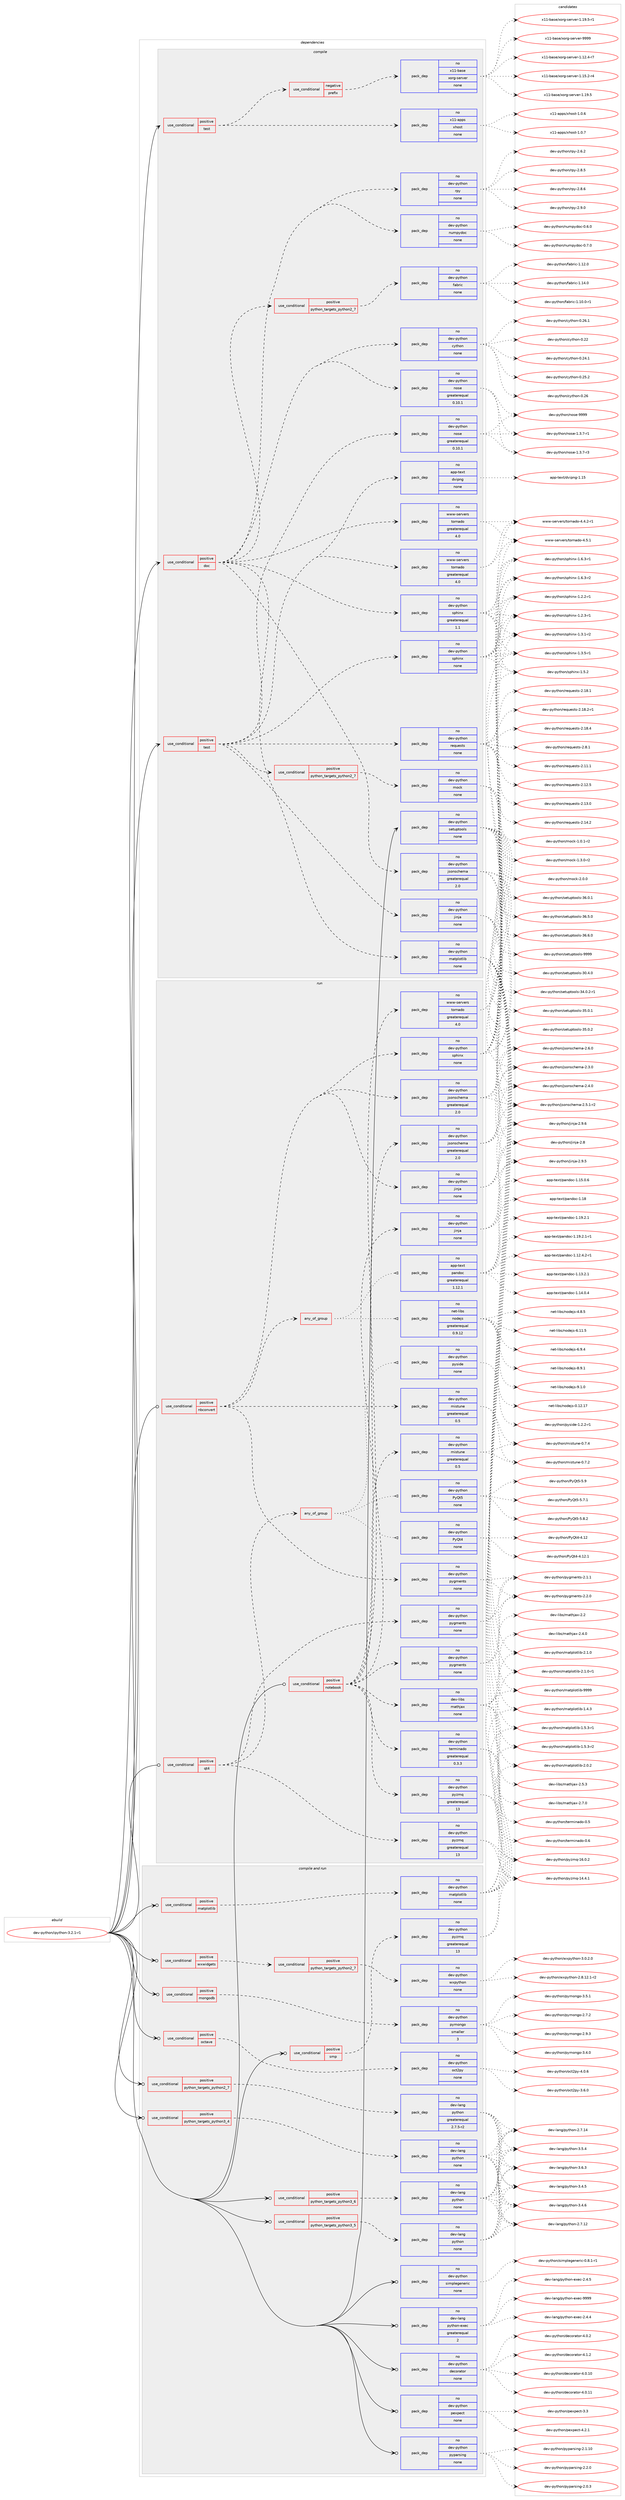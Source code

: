 digraph prolog {

# *************
# Graph options
# *************

newrank=true;
concentrate=true;
compound=true;
graph [rankdir=LR,fontname=Helvetica,fontsize=10,ranksep=1.5];#, ranksep=2.5, nodesep=0.2];
edge  [arrowhead=vee];
node  [fontname=Helvetica,fontsize=10];

# **********
# The ebuild
# **********

subgraph cluster_leftcol {
color=gray;
rank=same;
label=<<i>ebuild</i>>;
id [label="dev-python/ipython-3.2.1-r1", color=red, width=4, href="../dev-python/ipython-3.2.1-r1.svg"];
}

# ****************
# The dependencies
# ****************

subgraph cluster_midcol {
color=gray;
label=<<i>dependencies</i>>;
subgraph cluster_compile {
fillcolor="#eeeeee";
style=filled;
label=<<i>compile</i>>;
subgraph cond34105 {
dependency161740 [label=<<TABLE BORDER="0" CELLBORDER="1" CELLSPACING="0" CELLPADDING="4"><TR><TD ROWSPAN="3" CELLPADDING="10">use_conditional</TD></TR><TR><TD>positive</TD></TR><TR><TD>doc</TD></TR></TABLE>>, shape=none, color=red];
subgraph pack123785 {
dependency161741 [label=<<TABLE BORDER="0" CELLBORDER="1" CELLSPACING="0" CELLPADDING="4" WIDTH="220"><TR><TD ROWSPAN="6" CELLPADDING="30">pack_dep</TD></TR><TR><TD WIDTH="110">no</TD></TR><TR><TD>dev-python</TD></TR><TR><TD>cython</TD></TR><TR><TD>none</TD></TR><TR><TD></TD></TR></TABLE>>, shape=none, color=blue];
}
dependency161740:e -> dependency161741:w [weight=20,style="dashed",arrowhead="vee"];
subgraph cond34106 {
dependency161742 [label=<<TABLE BORDER="0" CELLBORDER="1" CELLSPACING="0" CELLPADDING="4"><TR><TD ROWSPAN="3" CELLPADDING="10">use_conditional</TD></TR><TR><TD>positive</TD></TR><TR><TD>python_targets_python2_7</TD></TR></TABLE>>, shape=none, color=red];
subgraph pack123786 {
dependency161743 [label=<<TABLE BORDER="0" CELLBORDER="1" CELLSPACING="0" CELLPADDING="4" WIDTH="220"><TR><TD ROWSPAN="6" CELLPADDING="30">pack_dep</TD></TR><TR><TD WIDTH="110">no</TD></TR><TR><TD>dev-python</TD></TR><TR><TD>fabric</TD></TR><TR><TD>none</TD></TR><TR><TD></TD></TR></TABLE>>, shape=none, color=blue];
}
dependency161742:e -> dependency161743:w [weight=20,style="dashed",arrowhead="vee"];
}
dependency161740:e -> dependency161742:w [weight=20,style="dashed",arrowhead="vee"];
subgraph pack123787 {
dependency161744 [label=<<TABLE BORDER="0" CELLBORDER="1" CELLSPACING="0" CELLPADDING="4" WIDTH="220"><TR><TD ROWSPAN="6" CELLPADDING="30">pack_dep</TD></TR><TR><TD WIDTH="110">no</TD></TR><TR><TD>dev-python</TD></TR><TR><TD>jsonschema</TD></TR><TR><TD>greaterequal</TD></TR><TR><TD>2.0</TD></TR></TABLE>>, shape=none, color=blue];
}
dependency161740:e -> dependency161744:w [weight=20,style="dashed",arrowhead="vee"];
subgraph pack123788 {
dependency161745 [label=<<TABLE BORDER="0" CELLBORDER="1" CELLSPACING="0" CELLPADDING="4" WIDTH="220"><TR><TD ROWSPAN="6" CELLPADDING="30">pack_dep</TD></TR><TR><TD WIDTH="110">no</TD></TR><TR><TD>dev-python</TD></TR><TR><TD>matplotlib</TD></TR><TR><TD>none</TD></TR><TR><TD></TD></TR></TABLE>>, shape=none, color=blue];
}
dependency161740:e -> dependency161745:w [weight=20,style="dashed",arrowhead="vee"];
subgraph pack123789 {
dependency161746 [label=<<TABLE BORDER="0" CELLBORDER="1" CELLSPACING="0" CELLPADDING="4" WIDTH="220"><TR><TD ROWSPAN="6" CELLPADDING="30">pack_dep</TD></TR><TR><TD WIDTH="110">no</TD></TR><TR><TD>dev-python</TD></TR><TR><TD>nose</TD></TR><TR><TD>greaterequal</TD></TR><TR><TD>0.10.1</TD></TR></TABLE>>, shape=none, color=blue];
}
dependency161740:e -> dependency161746:w [weight=20,style="dashed",arrowhead="vee"];
subgraph pack123790 {
dependency161747 [label=<<TABLE BORDER="0" CELLBORDER="1" CELLSPACING="0" CELLPADDING="4" WIDTH="220"><TR><TD ROWSPAN="6" CELLPADDING="30">pack_dep</TD></TR><TR><TD WIDTH="110">no</TD></TR><TR><TD>dev-python</TD></TR><TR><TD>numpydoc</TD></TR><TR><TD>none</TD></TR><TR><TD></TD></TR></TABLE>>, shape=none, color=blue];
}
dependency161740:e -> dependency161747:w [weight=20,style="dashed",arrowhead="vee"];
subgraph pack123791 {
dependency161748 [label=<<TABLE BORDER="0" CELLBORDER="1" CELLSPACING="0" CELLPADDING="4" WIDTH="220"><TR><TD ROWSPAN="6" CELLPADDING="30">pack_dep</TD></TR><TR><TD WIDTH="110">no</TD></TR><TR><TD>dev-python</TD></TR><TR><TD>rpy</TD></TR><TR><TD>none</TD></TR><TR><TD></TD></TR></TABLE>>, shape=none, color=blue];
}
dependency161740:e -> dependency161748:w [weight=20,style="dashed",arrowhead="vee"];
subgraph pack123792 {
dependency161749 [label=<<TABLE BORDER="0" CELLBORDER="1" CELLSPACING="0" CELLPADDING="4" WIDTH="220"><TR><TD ROWSPAN="6" CELLPADDING="30">pack_dep</TD></TR><TR><TD WIDTH="110">no</TD></TR><TR><TD>dev-python</TD></TR><TR><TD>sphinx</TD></TR><TR><TD>greaterequal</TD></TR><TR><TD>1.1</TD></TR></TABLE>>, shape=none, color=blue];
}
dependency161740:e -> dependency161749:w [weight=20,style="dashed",arrowhead="vee"];
subgraph pack123793 {
dependency161750 [label=<<TABLE BORDER="0" CELLBORDER="1" CELLSPACING="0" CELLPADDING="4" WIDTH="220"><TR><TD ROWSPAN="6" CELLPADDING="30">pack_dep</TD></TR><TR><TD WIDTH="110">no</TD></TR><TR><TD>www-servers</TD></TR><TR><TD>tornado</TD></TR><TR><TD>greaterequal</TD></TR><TR><TD>4.0</TD></TR></TABLE>>, shape=none, color=blue];
}
dependency161740:e -> dependency161750:w [weight=20,style="dashed",arrowhead="vee"];
}
id:e -> dependency161740:w [weight=20,style="solid",arrowhead="vee"];
subgraph cond34107 {
dependency161751 [label=<<TABLE BORDER="0" CELLBORDER="1" CELLSPACING="0" CELLPADDING="4"><TR><TD ROWSPAN="3" CELLPADDING="10">use_conditional</TD></TR><TR><TD>positive</TD></TR><TR><TD>test</TD></TR></TABLE>>, shape=none, color=red];
subgraph cond34108 {
dependency161752 [label=<<TABLE BORDER="0" CELLBORDER="1" CELLSPACING="0" CELLPADDING="4"><TR><TD ROWSPAN="3" CELLPADDING="10">use_conditional</TD></TR><TR><TD>negative</TD></TR><TR><TD>prefix</TD></TR></TABLE>>, shape=none, color=red];
subgraph pack123794 {
dependency161753 [label=<<TABLE BORDER="0" CELLBORDER="1" CELLSPACING="0" CELLPADDING="4" WIDTH="220"><TR><TD ROWSPAN="6" CELLPADDING="30">pack_dep</TD></TR><TR><TD WIDTH="110">no</TD></TR><TR><TD>x11-base</TD></TR><TR><TD>xorg-server</TD></TR><TR><TD>none</TD></TR><TR><TD></TD></TR></TABLE>>, shape=none, color=blue];
}
dependency161752:e -> dependency161753:w [weight=20,style="dashed",arrowhead="vee"];
}
dependency161751:e -> dependency161752:w [weight=20,style="dashed",arrowhead="vee"];
subgraph pack123795 {
dependency161754 [label=<<TABLE BORDER="0" CELLBORDER="1" CELLSPACING="0" CELLPADDING="4" WIDTH="220"><TR><TD ROWSPAN="6" CELLPADDING="30">pack_dep</TD></TR><TR><TD WIDTH="110">no</TD></TR><TR><TD>x11-apps</TD></TR><TR><TD>xhost</TD></TR><TR><TD>none</TD></TR><TR><TD></TD></TR></TABLE>>, shape=none, color=blue];
}
dependency161751:e -> dependency161754:w [weight=20,style="dashed",arrowhead="vee"];
}
id:e -> dependency161751:w [weight=20,style="solid",arrowhead="vee"];
subgraph cond34109 {
dependency161755 [label=<<TABLE BORDER="0" CELLBORDER="1" CELLSPACING="0" CELLPADDING="4"><TR><TD ROWSPAN="3" CELLPADDING="10">use_conditional</TD></TR><TR><TD>positive</TD></TR><TR><TD>test</TD></TR></TABLE>>, shape=none, color=red];
subgraph pack123796 {
dependency161756 [label=<<TABLE BORDER="0" CELLBORDER="1" CELLSPACING="0" CELLPADDING="4" WIDTH="220"><TR><TD ROWSPAN="6" CELLPADDING="30">pack_dep</TD></TR><TR><TD WIDTH="110">no</TD></TR><TR><TD>app-text</TD></TR><TR><TD>dvipng</TD></TR><TR><TD>none</TD></TR><TR><TD></TD></TR></TABLE>>, shape=none, color=blue];
}
dependency161755:e -> dependency161756:w [weight=20,style="dashed",arrowhead="vee"];
subgraph pack123797 {
dependency161757 [label=<<TABLE BORDER="0" CELLBORDER="1" CELLSPACING="0" CELLPADDING="4" WIDTH="220"><TR><TD ROWSPAN="6" CELLPADDING="30">pack_dep</TD></TR><TR><TD WIDTH="110">no</TD></TR><TR><TD>dev-python</TD></TR><TR><TD>jinja</TD></TR><TR><TD>none</TD></TR><TR><TD></TD></TR></TABLE>>, shape=none, color=blue];
}
dependency161755:e -> dependency161757:w [weight=20,style="dashed",arrowhead="vee"];
subgraph cond34110 {
dependency161758 [label=<<TABLE BORDER="0" CELLBORDER="1" CELLSPACING="0" CELLPADDING="4"><TR><TD ROWSPAN="3" CELLPADDING="10">use_conditional</TD></TR><TR><TD>positive</TD></TR><TR><TD>python_targets_python2_7</TD></TR></TABLE>>, shape=none, color=red];
subgraph pack123798 {
dependency161759 [label=<<TABLE BORDER="0" CELLBORDER="1" CELLSPACING="0" CELLPADDING="4" WIDTH="220"><TR><TD ROWSPAN="6" CELLPADDING="30">pack_dep</TD></TR><TR><TD WIDTH="110">no</TD></TR><TR><TD>dev-python</TD></TR><TR><TD>mock</TD></TR><TR><TD>none</TD></TR><TR><TD></TD></TR></TABLE>>, shape=none, color=blue];
}
dependency161758:e -> dependency161759:w [weight=20,style="dashed",arrowhead="vee"];
}
dependency161755:e -> dependency161758:w [weight=20,style="dashed",arrowhead="vee"];
subgraph pack123799 {
dependency161760 [label=<<TABLE BORDER="0" CELLBORDER="1" CELLSPACING="0" CELLPADDING="4" WIDTH="220"><TR><TD ROWSPAN="6" CELLPADDING="30">pack_dep</TD></TR><TR><TD WIDTH="110">no</TD></TR><TR><TD>dev-python</TD></TR><TR><TD>nose</TD></TR><TR><TD>greaterequal</TD></TR><TR><TD>0.10.1</TD></TR></TABLE>>, shape=none, color=blue];
}
dependency161755:e -> dependency161760:w [weight=20,style="dashed",arrowhead="vee"];
subgraph pack123800 {
dependency161761 [label=<<TABLE BORDER="0" CELLBORDER="1" CELLSPACING="0" CELLPADDING="4" WIDTH="220"><TR><TD ROWSPAN="6" CELLPADDING="30">pack_dep</TD></TR><TR><TD WIDTH="110">no</TD></TR><TR><TD>dev-python</TD></TR><TR><TD>requests</TD></TR><TR><TD>none</TD></TR><TR><TD></TD></TR></TABLE>>, shape=none, color=blue];
}
dependency161755:e -> dependency161761:w [weight=20,style="dashed",arrowhead="vee"];
subgraph pack123801 {
dependency161762 [label=<<TABLE BORDER="0" CELLBORDER="1" CELLSPACING="0" CELLPADDING="4" WIDTH="220"><TR><TD ROWSPAN="6" CELLPADDING="30">pack_dep</TD></TR><TR><TD WIDTH="110">no</TD></TR><TR><TD>dev-python</TD></TR><TR><TD>sphinx</TD></TR><TR><TD>none</TD></TR><TR><TD></TD></TR></TABLE>>, shape=none, color=blue];
}
dependency161755:e -> dependency161762:w [weight=20,style="dashed",arrowhead="vee"];
subgraph pack123802 {
dependency161763 [label=<<TABLE BORDER="0" CELLBORDER="1" CELLSPACING="0" CELLPADDING="4" WIDTH="220"><TR><TD ROWSPAN="6" CELLPADDING="30">pack_dep</TD></TR><TR><TD WIDTH="110">no</TD></TR><TR><TD>www-servers</TD></TR><TR><TD>tornado</TD></TR><TR><TD>greaterequal</TD></TR><TR><TD>4.0</TD></TR></TABLE>>, shape=none, color=blue];
}
dependency161755:e -> dependency161763:w [weight=20,style="dashed",arrowhead="vee"];
}
id:e -> dependency161755:w [weight=20,style="solid",arrowhead="vee"];
subgraph pack123803 {
dependency161764 [label=<<TABLE BORDER="0" CELLBORDER="1" CELLSPACING="0" CELLPADDING="4" WIDTH="220"><TR><TD ROWSPAN="6" CELLPADDING="30">pack_dep</TD></TR><TR><TD WIDTH="110">no</TD></TR><TR><TD>dev-python</TD></TR><TR><TD>setuptools</TD></TR><TR><TD>none</TD></TR><TR><TD></TD></TR></TABLE>>, shape=none, color=blue];
}
id:e -> dependency161764:w [weight=20,style="solid",arrowhead="vee"];
}
subgraph cluster_compileandrun {
fillcolor="#eeeeee";
style=filled;
label=<<i>compile and run</i>>;
subgraph cond34111 {
dependency161765 [label=<<TABLE BORDER="0" CELLBORDER="1" CELLSPACING="0" CELLPADDING="4"><TR><TD ROWSPAN="3" CELLPADDING="10">use_conditional</TD></TR><TR><TD>positive</TD></TR><TR><TD>matplotlib</TD></TR></TABLE>>, shape=none, color=red];
subgraph pack123804 {
dependency161766 [label=<<TABLE BORDER="0" CELLBORDER="1" CELLSPACING="0" CELLPADDING="4" WIDTH="220"><TR><TD ROWSPAN="6" CELLPADDING="30">pack_dep</TD></TR><TR><TD WIDTH="110">no</TD></TR><TR><TD>dev-python</TD></TR><TR><TD>matplotlib</TD></TR><TR><TD>none</TD></TR><TR><TD></TD></TR></TABLE>>, shape=none, color=blue];
}
dependency161765:e -> dependency161766:w [weight=20,style="dashed",arrowhead="vee"];
}
id:e -> dependency161765:w [weight=20,style="solid",arrowhead="odotvee"];
subgraph cond34112 {
dependency161767 [label=<<TABLE BORDER="0" CELLBORDER="1" CELLSPACING="0" CELLPADDING="4"><TR><TD ROWSPAN="3" CELLPADDING="10">use_conditional</TD></TR><TR><TD>positive</TD></TR><TR><TD>mongodb</TD></TR></TABLE>>, shape=none, color=red];
subgraph pack123805 {
dependency161768 [label=<<TABLE BORDER="0" CELLBORDER="1" CELLSPACING="0" CELLPADDING="4" WIDTH="220"><TR><TD ROWSPAN="6" CELLPADDING="30">pack_dep</TD></TR><TR><TD WIDTH="110">no</TD></TR><TR><TD>dev-python</TD></TR><TR><TD>pymongo</TD></TR><TR><TD>smaller</TD></TR><TR><TD>3</TD></TR></TABLE>>, shape=none, color=blue];
}
dependency161767:e -> dependency161768:w [weight=20,style="dashed",arrowhead="vee"];
}
id:e -> dependency161767:w [weight=20,style="solid",arrowhead="odotvee"];
subgraph cond34113 {
dependency161769 [label=<<TABLE BORDER="0" CELLBORDER="1" CELLSPACING="0" CELLPADDING="4"><TR><TD ROWSPAN="3" CELLPADDING="10">use_conditional</TD></TR><TR><TD>positive</TD></TR><TR><TD>octave</TD></TR></TABLE>>, shape=none, color=red];
subgraph pack123806 {
dependency161770 [label=<<TABLE BORDER="0" CELLBORDER="1" CELLSPACING="0" CELLPADDING="4" WIDTH="220"><TR><TD ROWSPAN="6" CELLPADDING="30">pack_dep</TD></TR><TR><TD WIDTH="110">no</TD></TR><TR><TD>dev-python</TD></TR><TR><TD>oct2py</TD></TR><TR><TD>none</TD></TR><TR><TD></TD></TR></TABLE>>, shape=none, color=blue];
}
dependency161769:e -> dependency161770:w [weight=20,style="dashed",arrowhead="vee"];
}
id:e -> dependency161769:w [weight=20,style="solid",arrowhead="odotvee"];
subgraph cond34114 {
dependency161771 [label=<<TABLE BORDER="0" CELLBORDER="1" CELLSPACING="0" CELLPADDING="4"><TR><TD ROWSPAN="3" CELLPADDING="10">use_conditional</TD></TR><TR><TD>positive</TD></TR><TR><TD>python_targets_python2_7</TD></TR></TABLE>>, shape=none, color=red];
subgraph pack123807 {
dependency161772 [label=<<TABLE BORDER="0" CELLBORDER="1" CELLSPACING="0" CELLPADDING="4" WIDTH="220"><TR><TD ROWSPAN="6" CELLPADDING="30">pack_dep</TD></TR><TR><TD WIDTH="110">no</TD></TR><TR><TD>dev-lang</TD></TR><TR><TD>python</TD></TR><TR><TD>greaterequal</TD></TR><TR><TD>2.7.5-r2</TD></TR></TABLE>>, shape=none, color=blue];
}
dependency161771:e -> dependency161772:w [weight=20,style="dashed",arrowhead="vee"];
}
id:e -> dependency161771:w [weight=20,style="solid",arrowhead="odotvee"];
subgraph cond34115 {
dependency161773 [label=<<TABLE BORDER="0" CELLBORDER="1" CELLSPACING="0" CELLPADDING="4"><TR><TD ROWSPAN="3" CELLPADDING="10">use_conditional</TD></TR><TR><TD>positive</TD></TR><TR><TD>python_targets_python3_4</TD></TR></TABLE>>, shape=none, color=red];
subgraph pack123808 {
dependency161774 [label=<<TABLE BORDER="0" CELLBORDER="1" CELLSPACING="0" CELLPADDING="4" WIDTH="220"><TR><TD ROWSPAN="6" CELLPADDING="30">pack_dep</TD></TR><TR><TD WIDTH="110">no</TD></TR><TR><TD>dev-lang</TD></TR><TR><TD>python</TD></TR><TR><TD>none</TD></TR><TR><TD></TD></TR></TABLE>>, shape=none, color=blue];
}
dependency161773:e -> dependency161774:w [weight=20,style="dashed",arrowhead="vee"];
}
id:e -> dependency161773:w [weight=20,style="solid",arrowhead="odotvee"];
subgraph cond34116 {
dependency161775 [label=<<TABLE BORDER="0" CELLBORDER="1" CELLSPACING="0" CELLPADDING="4"><TR><TD ROWSPAN="3" CELLPADDING="10">use_conditional</TD></TR><TR><TD>positive</TD></TR><TR><TD>python_targets_python3_5</TD></TR></TABLE>>, shape=none, color=red];
subgraph pack123809 {
dependency161776 [label=<<TABLE BORDER="0" CELLBORDER="1" CELLSPACING="0" CELLPADDING="4" WIDTH="220"><TR><TD ROWSPAN="6" CELLPADDING="30">pack_dep</TD></TR><TR><TD WIDTH="110">no</TD></TR><TR><TD>dev-lang</TD></TR><TR><TD>python</TD></TR><TR><TD>none</TD></TR><TR><TD></TD></TR></TABLE>>, shape=none, color=blue];
}
dependency161775:e -> dependency161776:w [weight=20,style="dashed",arrowhead="vee"];
}
id:e -> dependency161775:w [weight=20,style="solid",arrowhead="odotvee"];
subgraph cond34117 {
dependency161777 [label=<<TABLE BORDER="0" CELLBORDER="1" CELLSPACING="0" CELLPADDING="4"><TR><TD ROWSPAN="3" CELLPADDING="10">use_conditional</TD></TR><TR><TD>positive</TD></TR><TR><TD>python_targets_python3_6</TD></TR></TABLE>>, shape=none, color=red];
subgraph pack123810 {
dependency161778 [label=<<TABLE BORDER="0" CELLBORDER="1" CELLSPACING="0" CELLPADDING="4" WIDTH="220"><TR><TD ROWSPAN="6" CELLPADDING="30">pack_dep</TD></TR><TR><TD WIDTH="110">no</TD></TR><TR><TD>dev-lang</TD></TR><TR><TD>python</TD></TR><TR><TD>none</TD></TR><TR><TD></TD></TR></TABLE>>, shape=none, color=blue];
}
dependency161777:e -> dependency161778:w [weight=20,style="dashed",arrowhead="vee"];
}
id:e -> dependency161777:w [weight=20,style="solid",arrowhead="odotvee"];
subgraph cond34118 {
dependency161779 [label=<<TABLE BORDER="0" CELLBORDER="1" CELLSPACING="0" CELLPADDING="4"><TR><TD ROWSPAN="3" CELLPADDING="10">use_conditional</TD></TR><TR><TD>positive</TD></TR><TR><TD>smp</TD></TR></TABLE>>, shape=none, color=red];
subgraph pack123811 {
dependency161780 [label=<<TABLE BORDER="0" CELLBORDER="1" CELLSPACING="0" CELLPADDING="4" WIDTH="220"><TR><TD ROWSPAN="6" CELLPADDING="30">pack_dep</TD></TR><TR><TD WIDTH="110">no</TD></TR><TR><TD>dev-python</TD></TR><TR><TD>pyzmq</TD></TR><TR><TD>greaterequal</TD></TR><TR><TD>13</TD></TR></TABLE>>, shape=none, color=blue];
}
dependency161779:e -> dependency161780:w [weight=20,style="dashed",arrowhead="vee"];
}
id:e -> dependency161779:w [weight=20,style="solid",arrowhead="odotvee"];
subgraph cond34119 {
dependency161781 [label=<<TABLE BORDER="0" CELLBORDER="1" CELLSPACING="0" CELLPADDING="4"><TR><TD ROWSPAN="3" CELLPADDING="10">use_conditional</TD></TR><TR><TD>positive</TD></TR><TR><TD>wxwidgets</TD></TR></TABLE>>, shape=none, color=red];
subgraph cond34120 {
dependency161782 [label=<<TABLE BORDER="0" CELLBORDER="1" CELLSPACING="0" CELLPADDING="4"><TR><TD ROWSPAN="3" CELLPADDING="10">use_conditional</TD></TR><TR><TD>positive</TD></TR><TR><TD>python_targets_python2_7</TD></TR></TABLE>>, shape=none, color=red];
subgraph pack123812 {
dependency161783 [label=<<TABLE BORDER="0" CELLBORDER="1" CELLSPACING="0" CELLPADDING="4" WIDTH="220"><TR><TD ROWSPAN="6" CELLPADDING="30">pack_dep</TD></TR><TR><TD WIDTH="110">no</TD></TR><TR><TD>dev-python</TD></TR><TR><TD>wxpython</TD></TR><TR><TD>none</TD></TR><TR><TD></TD></TR></TABLE>>, shape=none, color=blue];
}
dependency161782:e -> dependency161783:w [weight=20,style="dashed",arrowhead="vee"];
}
dependency161781:e -> dependency161782:w [weight=20,style="dashed",arrowhead="vee"];
}
id:e -> dependency161781:w [weight=20,style="solid",arrowhead="odotvee"];
subgraph pack123813 {
dependency161784 [label=<<TABLE BORDER="0" CELLBORDER="1" CELLSPACING="0" CELLPADDING="4" WIDTH="220"><TR><TD ROWSPAN="6" CELLPADDING="30">pack_dep</TD></TR><TR><TD WIDTH="110">no</TD></TR><TR><TD>dev-lang</TD></TR><TR><TD>python-exec</TD></TR><TR><TD>greaterequal</TD></TR><TR><TD>2</TD></TR></TABLE>>, shape=none, color=blue];
}
id:e -> dependency161784:w [weight=20,style="solid",arrowhead="odotvee"];
subgraph pack123814 {
dependency161785 [label=<<TABLE BORDER="0" CELLBORDER="1" CELLSPACING="0" CELLPADDING="4" WIDTH="220"><TR><TD ROWSPAN="6" CELLPADDING="30">pack_dep</TD></TR><TR><TD WIDTH="110">no</TD></TR><TR><TD>dev-python</TD></TR><TR><TD>decorator</TD></TR><TR><TD>none</TD></TR><TR><TD></TD></TR></TABLE>>, shape=none, color=blue];
}
id:e -> dependency161785:w [weight=20,style="solid",arrowhead="odotvee"];
subgraph pack123815 {
dependency161786 [label=<<TABLE BORDER="0" CELLBORDER="1" CELLSPACING="0" CELLPADDING="4" WIDTH="220"><TR><TD ROWSPAN="6" CELLPADDING="30">pack_dep</TD></TR><TR><TD WIDTH="110">no</TD></TR><TR><TD>dev-python</TD></TR><TR><TD>pexpect</TD></TR><TR><TD>none</TD></TR><TR><TD></TD></TR></TABLE>>, shape=none, color=blue];
}
id:e -> dependency161786:w [weight=20,style="solid",arrowhead="odotvee"];
subgraph pack123816 {
dependency161787 [label=<<TABLE BORDER="0" CELLBORDER="1" CELLSPACING="0" CELLPADDING="4" WIDTH="220"><TR><TD ROWSPAN="6" CELLPADDING="30">pack_dep</TD></TR><TR><TD WIDTH="110">no</TD></TR><TR><TD>dev-python</TD></TR><TR><TD>pyparsing</TD></TR><TR><TD>none</TD></TR><TR><TD></TD></TR></TABLE>>, shape=none, color=blue];
}
id:e -> dependency161787:w [weight=20,style="solid",arrowhead="odotvee"];
subgraph pack123817 {
dependency161788 [label=<<TABLE BORDER="0" CELLBORDER="1" CELLSPACING="0" CELLPADDING="4" WIDTH="220"><TR><TD ROWSPAN="6" CELLPADDING="30">pack_dep</TD></TR><TR><TD WIDTH="110">no</TD></TR><TR><TD>dev-python</TD></TR><TR><TD>simplegeneric</TD></TR><TR><TD>none</TD></TR><TR><TD></TD></TR></TABLE>>, shape=none, color=blue];
}
id:e -> dependency161788:w [weight=20,style="solid",arrowhead="odotvee"];
}
subgraph cluster_run {
fillcolor="#eeeeee";
style=filled;
label=<<i>run</i>>;
subgraph cond34121 {
dependency161789 [label=<<TABLE BORDER="0" CELLBORDER="1" CELLSPACING="0" CELLPADDING="4"><TR><TD ROWSPAN="3" CELLPADDING="10">use_conditional</TD></TR><TR><TD>positive</TD></TR><TR><TD>nbconvert</TD></TR></TABLE>>, shape=none, color=red];
subgraph any3807 {
dependency161790 [label=<<TABLE BORDER="0" CELLBORDER="1" CELLSPACING="0" CELLPADDING="4"><TR><TD CELLPADDING="10">any_of_group</TD></TR></TABLE>>, shape=none, color=red];subgraph pack123818 {
dependency161791 [label=<<TABLE BORDER="0" CELLBORDER="1" CELLSPACING="0" CELLPADDING="4" WIDTH="220"><TR><TD ROWSPAN="6" CELLPADDING="30">pack_dep</TD></TR><TR><TD WIDTH="110">no</TD></TR><TR><TD>net-libs</TD></TR><TR><TD>nodejs</TD></TR><TR><TD>greaterequal</TD></TR><TR><TD>0.9.12</TD></TR></TABLE>>, shape=none, color=blue];
}
dependency161790:e -> dependency161791:w [weight=20,style="dotted",arrowhead="oinv"];
subgraph pack123819 {
dependency161792 [label=<<TABLE BORDER="0" CELLBORDER="1" CELLSPACING="0" CELLPADDING="4" WIDTH="220"><TR><TD ROWSPAN="6" CELLPADDING="30">pack_dep</TD></TR><TR><TD WIDTH="110">no</TD></TR><TR><TD>app-text</TD></TR><TR><TD>pandoc</TD></TR><TR><TD>greaterequal</TD></TR><TR><TD>1.12.1</TD></TR></TABLE>>, shape=none, color=blue];
}
dependency161790:e -> dependency161792:w [weight=20,style="dotted",arrowhead="oinv"];
}
dependency161789:e -> dependency161790:w [weight=20,style="dashed",arrowhead="vee"];
subgraph pack123820 {
dependency161793 [label=<<TABLE BORDER="0" CELLBORDER="1" CELLSPACING="0" CELLPADDING="4" WIDTH="220"><TR><TD ROWSPAN="6" CELLPADDING="30">pack_dep</TD></TR><TR><TD WIDTH="110">no</TD></TR><TR><TD>dev-python</TD></TR><TR><TD>jinja</TD></TR><TR><TD>none</TD></TR><TR><TD></TD></TR></TABLE>>, shape=none, color=blue];
}
dependency161789:e -> dependency161793:w [weight=20,style="dashed",arrowhead="vee"];
subgraph pack123821 {
dependency161794 [label=<<TABLE BORDER="0" CELLBORDER="1" CELLSPACING="0" CELLPADDING="4" WIDTH="220"><TR><TD ROWSPAN="6" CELLPADDING="30">pack_dep</TD></TR><TR><TD WIDTH="110">no</TD></TR><TR><TD>dev-python</TD></TR><TR><TD>jsonschema</TD></TR><TR><TD>greaterequal</TD></TR><TR><TD>2.0</TD></TR></TABLE>>, shape=none, color=blue];
}
dependency161789:e -> dependency161794:w [weight=20,style="dashed",arrowhead="vee"];
subgraph pack123822 {
dependency161795 [label=<<TABLE BORDER="0" CELLBORDER="1" CELLSPACING="0" CELLPADDING="4" WIDTH="220"><TR><TD ROWSPAN="6" CELLPADDING="30">pack_dep</TD></TR><TR><TD WIDTH="110">no</TD></TR><TR><TD>dev-python</TD></TR><TR><TD>mistune</TD></TR><TR><TD>greaterequal</TD></TR><TR><TD>0.5</TD></TR></TABLE>>, shape=none, color=blue];
}
dependency161789:e -> dependency161795:w [weight=20,style="dashed",arrowhead="vee"];
subgraph pack123823 {
dependency161796 [label=<<TABLE BORDER="0" CELLBORDER="1" CELLSPACING="0" CELLPADDING="4" WIDTH="220"><TR><TD ROWSPAN="6" CELLPADDING="30">pack_dep</TD></TR><TR><TD WIDTH="110">no</TD></TR><TR><TD>dev-python</TD></TR><TR><TD>pygments</TD></TR><TR><TD>none</TD></TR><TR><TD></TD></TR></TABLE>>, shape=none, color=blue];
}
dependency161789:e -> dependency161796:w [weight=20,style="dashed",arrowhead="vee"];
subgraph pack123824 {
dependency161797 [label=<<TABLE BORDER="0" CELLBORDER="1" CELLSPACING="0" CELLPADDING="4" WIDTH="220"><TR><TD ROWSPAN="6" CELLPADDING="30">pack_dep</TD></TR><TR><TD WIDTH="110">no</TD></TR><TR><TD>dev-python</TD></TR><TR><TD>sphinx</TD></TR><TR><TD>none</TD></TR><TR><TD></TD></TR></TABLE>>, shape=none, color=blue];
}
dependency161789:e -> dependency161797:w [weight=20,style="dashed",arrowhead="vee"];
}
id:e -> dependency161789:w [weight=20,style="solid",arrowhead="odot"];
subgraph cond34122 {
dependency161798 [label=<<TABLE BORDER="0" CELLBORDER="1" CELLSPACING="0" CELLPADDING="4"><TR><TD ROWSPAN="3" CELLPADDING="10">use_conditional</TD></TR><TR><TD>positive</TD></TR><TR><TD>notebook</TD></TR></TABLE>>, shape=none, color=red];
subgraph pack123825 {
dependency161799 [label=<<TABLE BORDER="0" CELLBORDER="1" CELLSPACING="0" CELLPADDING="4" WIDTH="220"><TR><TD ROWSPAN="6" CELLPADDING="30">pack_dep</TD></TR><TR><TD WIDTH="110">no</TD></TR><TR><TD>dev-libs</TD></TR><TR><TD>mathjax</TD></TR><TR><TD>none</TD></TR><TR><TD></TD></TR></TABLE>>, shape=none, color=blue];
}
dependency161798:e -> dependency161799:w [weight=20,style="dashed",arrowhead="vee"];
subgraph pack123826 {
dependency161800 [label=<<TABLE BORDER="0" CELLBORDER="1" CELLSPACING="0" CELLPADDING="4" WIDTH="220"><TR><TD ROWSPAN="6" CELLPADDING="30">pack_dep</TD></TR><TR><TD WIDTH="110">no</TD></TR><TR><TD>dev-python</TD></TR><TR><TD>jinja</TD></TR><TR><TD>none</TD></TR><TR><TD></TD></TR></TABLE>>, shape=none, color=blue];
}
dependency161798:e -> dependency161800:w [weight=20,style="dashed",arrowhead="vee"];
subgraph pack123827 {
dependency161801 [label=<<TABLE BORDER="0" CELLBORDER="1" CELLSPACING="0" CELLPADDING="4" WIDTH="220"><TR><TD ROWSPAN="6" CELLPADDING="30">pack_dep</TD></TR><TR><TD WIDTH="110">no</TD></TR><TR><TD>dev-python</TD></TR><TR><TD>jsonschema</TD></TR><TR><TD>greaterequal</TD></TR><TR><TD>2.0</TD></TR></TABLE>>, shape=none, color=blue];
}
dependency161798:e -> dependency161801:w [weight=20,style="dashed",arrowhead="vee"];
subgraph pack123828 {
dependency161802 [label=<<TABLE BORDER="0" CELLBORDER="1" CELLSPACING="0" CELLPADDING="4" WIDTH="220"><TR><TD ROWSPAN="6" CELLPADDING="30">pack_dep</TD></TR><TR><TD WIDTH="110">no</TD></TR><TR><TD>dev-python</TD></TR><TR><TD>mistune</TD></TR><TR><TD>greaterequal</TD></TR><TR><TD>0.5</TD></TR></TABLE>>, shape=none, color=blue];
}
dependency161798:e -> dependency161802:w [weight=20,style="dashed",arrowhead="vee"];
subgraph pack123829 {
dependency161803 [label=<<TABLE BORDER="0" CELLBORDER="1" CELLSPACING="0" CELLPADDING="4" WIDTH="220"><TR><TD ROWSPAN="6" CELLPADDING="30">pack_dep</TD></TR><TR><TD WIDTH="110">no</TD></TR><TR><TD>dev-python</TD></TR><TR><TD>pygments</TD></TR><TR><TD>none</TD></TR><TR><TD></TD></TR></TABLE>>, shape=none, color=blue];
}
dependency161798:e -> dependency161803:w [weight=20,style="dashed",arrowhead="vee"];
subgraph pack123830 {
dependency161804 [label=<<TABLE BORDER="0" CELLBORDER="1" CELLSPACING="0" CELLPADDING="4" WIDTH="220"><TR><TD ROWSPAN="6" CELLPADDING="30">pack_dep</TD></TR><TR><TD WIDTH="110">no</TD></TR><TR><TD>dev-python</TD></TR><TR><TD>pyzmq</TD></TR><TR><TD>greaterequal</TD></TR><TR><TD>13</TD></TR></TABLE>>, shape=none, color=blue];
}
dependency161798:e -> dependency161804:w [weight=20,style="dashed",arrowhead="vee"];
subgraph pack123831 {
dependency161805 [label=<<TABLE BORDER="0" CELLBORDER="1" CELLSPACING="0" CELLPADDING="4" WIDTH="220"><TR><TD ROWSPAN="6" CELLPADDING="30">pack_dep</TD></TR><TR><TD WIDTH="110">no</TD></TR><TR><TD>dev-python</TD></TR><TR><TD>terminado</TD></TR><TR><TD>greaterequal</TD></TR><TR><TD>0.3.3</TD></TR></TABLE>>, shape=none, color=blue];
}
dependency161798:e -> dependency161805:w [weight=20,style="dashed",arrowhead="vee"];
subgraph pack123832 {
dependency161806 [label=<<TABLE BORDER="0" CELLBORDER="1" CELLSPACING="0" CELLPADDING="4" WIDTH="220"><TR><TD ROWSPAN="6" CELLPADDING="30">pack_dep</TD></TR><TR><TD WIDTH="110">no</TD></TR><TR><TD>www-servers</TD></TR><TR><TD>tornado</TD></TR><TR><TD>greaterequal</TD></TR><TR><TD>4.0</TD></TR></TABLE>>, shape=none, color=blue];
}
dependency161798:e -> dependency161806:w [weight=20,style="dashed",arrowhead="vee"];
}
id:e -> dependency161798:w [weight=20,style="solid",arrowhead="odot"];
subgraph cond34123 {
dependency161807 [label=<<TABLE BORDER="0" CELLBORDER="1" CELLSPACING="0" CELLPADDING="4"><TR><TD ROWSPAN="3" CELLPADDING="10">use_conditional</TD></TR><TR><TD>positive</TD></TR><TR><TD>qt4</TD></TR></TABLE>>, shape=none, color=red];
subgraph any3808 {
dependency161808 [label=<<TABLE BORDER="0" CELLBORDER="1" CELLSPACING="0" CELLPADDING="4"><TR><TD CELLPADDING="10">any_of_group</TD></TR></TABLE>>, shape=none, color=red];subgraph pack123833 {
dependency161809 [label=<<TABLE BORDER="0" CELLBORDER="1" CELLSPACING="0" CELLPADDING="4" WIDTH="220"><TR><TD ROWSPAN="6" CELLPADDING="30">pack_dep</TD></TR><TR><TD WIDTH="110">no</TD></TR><TR><TD>dev-python</TD></TR><TR><TD>PyQt4</TD></TR><TR><TD>none</TD></TR><TR><TD></TD></TR></TABLE>>, shape=none, color=blue];
}
dependency161808:e -> dependency161809:w [weight=20,style="dotted",arrowhead="oinv"];
subgraph pack123834 {
dependency161810 [label=<<TABLE BORDER="0" CELLBORDER="1" CELLSPACING="0" CELLPADDING="4" WIDTH="220"><TR><TD ROWSPAN="6" CELLPADDING="30">pack_dep</TD></TR><TR><TD WIDTH="110">no</TD></TR><TR><TD>dev-python</TD></TR><TR><TD>PyQt5</TD></TR><TR><TD>none</TD></TR><TR><TD></TD></TR></TABLE>>, shape=none, color=blue];
}
dependency161808:e -> dependency161810:w [weight=20,style="dotted",arrowhead="oinv"];
subgraph pack123835 {
dependency161811 [label=<<TABLE BORDER="0" CELLBORDER="1" CELLSPACING="0" CELLPADDING="4" WIDTH="220"><TR><TD ROWSPAN="6" CELLPADDING="30">pack_dep</TD></TR><TR><TD WIDTH="110">no</TD></TR><TR><TD>dev-python</TD></TR><TR><TD>pyside</TD></TR><TR><TD>none</TD></TR><TR><TD></TD></TR></TABLE>>, shape=none, color=blue];
}
dependency161808:e -> dependency161811:w [weight=20,style="dotted",arrowhead="oinv"];
}
dependency161807:e -> dependency161808:w [weight=20,style="dashed",arrowhead="vee"];
subgraph pack123836 {
dependency161812 [label=<<TABLE BORDER="0" CELLBORDER="1" CELLSPACING="0" CELLPADDING="4" WIDTH="220"><TR><TD ROWSPAN="6" CELLPADDING="30">pack_dep</TD></TR><TR><TD WIDTH="110">no</TD></TR><TR><TD>dev-python</TD></TR><TR><TD>pygments</TD></TR><TR><TD>none</TD></TR><TR><TD></TD></TR></TABLE>>, shape=none, color=blue];
}
dependency161807:e -> dependency161812:w [weight=20,style="dashed",arrowhead="vee"];
subgraph pack123837 {
dependency161813 [label=<<TABLE BORDER="0" CELLBORDER="1" CELLSPACING="0" CELLPADDING="4" WIDTH="220"><TR><TD ROWSPAN="6" CELLPADDING="30">pack_dep</TD></TR><TR><TD WIDTH="110">no</TD></TR><TR><TD>dev-python</TD></TR><TR><TD>pyzmq</TD></TR><TR><TD>greaterequal</TD></TR><TR><TD>13</TD></TR></TABLE>>, shape=none, color=blue];
}
dependency161807:e -> dependency161813:w [weight=20,style="dashed",arrowhead="vee"];
}
id:e -> dependency161807:w [weight=20,style="solid",arrowhead="odot"];
}
}

# **************
# The candidates
# **************

subgraph cluster_choices {
rank=same;
color=gray;
label=<<i>candidates</i>>;

subgraph choice123785 {
color=black;
nodesep=1;
choice1001011184511212111610411111047991211161041111104548465050 [label="dev-python/cython-0.22", color=red, width=4,href="../dev-python/cython-0.22.svg"];
choice10010111845112121116104111110479912111610411111045484650524649 [label="dev-python/cython-0.24.1", color=red, width=4,href="../dev-python/cython-0.24.1.svg"];
choice10010111845112121116104111110479912111610411111045484650534650 [label="dev-python/cython-0.25.2", color=red, width=4,href="../dev-python/cython-0.25.2.svg"];
choice1001011184511212111610411111047991211161041111104548465054 [label="dev-python/cython-0.26", color=red, width=4,href="../dev-python/cython-0.26.svg"];
choice10010111845112121116104111110479912111610411111045484650544649 [label="dev-python/cython-0.26.1", color=red, width=4,href="../dev-python/cython-0.26.1.svg"];
dependency161741:e -> choice1001011184511212111610411111047991211161041111104548465050:w [style=dotted,weight="100"];
dependency161741:e -> choice10010111845112121116104111110479912111610411111045484650524649:w [style=dotted,weight="100"];
dependency161741:e -> choice10010111845112121116104111110479912111610411111045484650534650:w [style=dotted,weight="100"];
dependency161741:e -> choice1001011184511212111610411111047991211161041111104548465054:w [style=dotted,weight="100"];
dependency161741:e -> choice10010111845112121116104111110479912111610411111045484650544649:w [style=dotted,weight="100"];
}
subgraph choice123786 {
color=black;
nodesep=1;
choice1001011184511212111610411111047102979811410599454946494846484511449 [label="dev-python/fabric-1.10.0-r1", color=red, width=4,href="../dev-python/fabric-1.10.0-r1.svg"];
choice100101118451121211161041111104710297981141059945494649504648 [label="dev-python/fabric-1.12.0", color=red, width=4,href="../dev-python/fabric-1.12.0.svg"];
choice100101118451121211161041111104710297981141059945494649524648 [label="dev-python/fabric-1.14.0", color=red, width=4,href="../dev-python/fabric-1.14.0.svg"];
dependency161743:e -> choice1001011184511212111610411111047102979811410599454946494846484511449:w [style=dotted,weight="100"];
dependency161743:e -> choice100101118451121211161041111104710297981141059945494649504648:w [style=dotted,weight="100"];
dependency161743:e -> choice100101118451121211161041111104710297981141059945494649524648:w [style=dotted,weight="100"];
}
subgraph choice123787 {
color=black;
nodesep=1;
choice10010111845112121116104111110471061151111101159910410110997455046514648 [label="dev-python/jsonschema-2.3.0", color=red, width=4,href="../dev-python/jsonschema-2.3.0.svg"];
choice10010111845112121116104111110471061151111101159910410110997455046524648 [label="dev-python/jsonschema-2.4.0", color=red, width=4,href="../dev-python/jsonschema-2.4.0.svg"];
choice100101118451121211161041111104710611511111011599104101109974550465346494511450 [label="dev-python/jsonschema-2.5.1-r2", color=red, width=4,href="../dev-python/jsonschema-2.5.1-r2.svg"];
choice10010111845112121116104111110471061151111101159910410110997455046544648 [label="dev-python/jsonschema-2.6.0", color=red, width=4,href="../dev-python/jsonschema-2.6.0.svg"];
dependency161744:e -> choice10010111845112121116104111110471061151111101159910410110997455046514648:w [style=dotted,weight="100"];
dependency161744:e -> choice10010111845112121116104111110471061151111101159910410110997455046524648:w [style=dotted,weight="100"];
dependency161744:e -> choice100101118451121211161041111104710611511111011599104101109974550465346494511450:w [style=dotted,weight="100"];
dependency161744:e -> choice10010111845112121116104111110471061151111101159910410110997455046544648:w [style=dotted,weight="100"];
}
subgraph choice123788 {
color=black;
nodesep=1;
choice10010111845112121116104111110471099711611210811111610810598454946524651 [label="dev-python/matplotlib-1.4.3", color=red, width=4,href="../dev-python/matplotlib-1.4.3.svg"];
choice100101118451121211161041111104710997116112108111116108105984549465346514511449 [label="dev-python/matplotlib-1.5.3-r1", color=red, width=4,href="../dev-python/matplotlib-1.5.3-r1.svg"];
choice100101118451121211161041111104710997116112108111116108105984549465346514511450 [label="dev-python/matplotlib-1.5.3-r2", color=red, width=4,href="../dev-python/matplotlib-1.5.3-r2.svg"];
choice10010111845112121116104111110471099711611210811111610810598455046484650 [label="dev-python/matplotlib-2.0.2", color=red, width=4,href="../dev-python/matplotlib-2.0.2.svg"];
choice10010111845112121116104111110471099711611210811111610810598455046494648 [label="dev-python/matplotlib-2.1.0", color=red, width=4,href="../dev-python/matplotlib-2.1.0.svg"];
choice100101118451121211161041111104710997116112108111116108105984550464946484511449 [label="dev-python/matplotlib-2.1.0-r1", color=red, width=4,href="../dev-python/matplotlib-2.1.0-r1.svg"];
choice100101118451121211161041111104710997116112108111116108105984557575757 [label="dev-python/matplotlib-9999", color=red, width=4,href="../dev-python/matplotlib-9999.svg"];
dependency161745:e -> choice10010111845112121116104111110471099711611210811111610810598454946524651:w [style=dotted,weight="100"];
dependency161745:e -> choice100101118451121211161041111104710997116112108111116108105984549465346514511449:w [style=dotted,weight="100"];
dependency161745:e -> choice100101118451121211161041111104710997116112108111116108105984549465346514511450:w [style=dotted,weight="100"];
dependency161745:e -> choice10010111845112121116104111110471099711611210811111610810598455046484650:w [style=dotted,weight="100"];
dependency161745:e -> choice10010111845112121116104111110471099711611210811111610810598455046494648:w [style=dotted,weight="100"];
dependency161745:e -> choice100101118451121211161041111104710997116112108111116108105984550464946484511449:w [style=dotted,weight="100"];
dependency161745:e -> choice100101118451121211161041111104710997116112108111116108105984557575757:w [style=dotted,weight="100"];
}
subgraph choice123789 {
color=black;
nodesep=1;
choice10010111845112121116104111110471101111151014549465146554511449 [label="dev-python/nose-1.3.7-r1", color=red, width=4,href="../dev-python/nose-1.3.7-r1.svg"];
choice10010111845112121116104111110471101111151014549465146554511451 [label="dev-python/nose-1.3.7-r3", color=red, width=4,href="../dev-python/nose-1.3.7-r3.svg"];
choice10010111845112121116104111110471101111151014557575757 [label="dev-python/nose-9999", color=red, width=4,href="../dev-python/nose-9999.svg"];
dependency161746:e -> choice10010111845112121116104111110471101111151014549465146554511449:w [style=dotted,weight="100"];
dependency161746:e -> choice10010111845112121116104111110471101111151014549465146554511451:w [style=dotted,weight="100"];
dependency161746:e -> choice10010111845112121116104111110471101111151014557575757:w [style=dotted,weight="100"];
}
subgraph choice123790 {
color=black;
nodesep=1;
choice100101118451121211161041111104711011710911212110011199454846544648 [label="dev-python/numpydoc-0.6.0", color=red, width=4,href="../dev-python/numpydoc-0.6.0.svg"];
choice100101118451121211161041111104711011710911212110011199454846554648 [label="dev-python/numpydoc-0.7.0", color=red, width=4,href="../dev-python/numpydoc-0.7.0.svg"];
dependency161747:e -> choice100101118451121211161041111104711011710911212110011199454846544648:w [style=dotted,weight="100"];
dependency161747:e -> choice100101118451121211161041111104711011710911212110011199454846554648:w [style=dotted,weight="100"];
}
subgraph choice123791 {
color=black;
nodesep=1;
choice1001011184511212111610411111047114112121455046544650 [label="dev-python/rpy-2.6.2", color=red, width=4,href="../dev-python/rpy-2.6.2.svg"];
choice1001011184511212111610411111047114112121455046564653 [label="dev-python/rpy-2.8.5", color=red, width=4,href="../dev-python/rpy-2.8.5.svg"];
choice1001011184511212111610411111047114112121455046564654 [label="dev-python/rpy-2.8.6", color=red, width=4,href="../dev-python/rpy-2.8.6.svg"];
choice1001011184511212111610411111047114112121455046574648 [label="dev-python/rpy-2.9.0", color=red, width=4,href="../dev-python/rpy-2.9.0.svg"];
dependency161748:e -> choice1001011184511212111610411111047114112121455046544650:w [style=dotted,weight="100"];
dependency161748:e -> choice1001011184511212111610411111047114112121455046564653:w [style=dotted,weight="100"];
dependency161748:e -> choice1001011184511212111610411111047114112121455046564654:w [style=dotted,weight="100"];
dependency161748:e -> choice1001011184511212111610411111047114112121455046574648:w [style=dotted,weight="100"];
}
subgraph choice123792 {
color=black;
nodesep=1;
choice10010111845112121116104111110471151121041051101204549465046504511449 [label="dev-python/sphinx-1.2.2-r1", color=red, width=4,href="../dev-python/sphinx-1.2.2-r1.svg"];
choice10010111845112121116104111110471151121041051101204549465046514511449 [label="dev-python/sphinx-1.2.3-r1", color=red, width=4,href="../dev-python/sphinx-1.2.3-r1.svg"];
choice10010111845112121116104111110471151121041051101204549465146494511450 [label="dev-python/sphinx-1.3.1-r2", color=red, width=4,href="../dev-python/sphinx-1.3.1-r2.svg"];
choice10010111845112121116104111110471151121041051101204549465146534511449 [label="dev-python/sphinx-1.3.5-r1", color=red, width=4,href="../dev-python/sphinx-1.3.5-r1.svg"];
choice1001011184511212111610411111047115112104105110120454946534650 [label="dev-python/sphinx-1.5.2", color=red, width=4,href="../dev-python/sphinx-1.5.2.svg"];
choice10010111845112121116104111110471151121041051101204549465446514511449 [label="dev-python/sphinx-1.6.3-r1", color=red, width=4,href="../dev-python/sphinx-1.6.3-r1.svg"];
choice10010111845112121116104111110471151121041051101204549465446514511450 [label="dev-python/sphinx-1.6.3-r2", color=red, width=4,href="../dev-python/sphinx-1.6.3-r2.svg"];
dependency161749:e -> choice10010111845112121116104111110471151121041051101204549465046504511449:w [style=dotted,weight="100"];
dependency161749:e -> choice10010111845112121116104111110471151121041051101204549465046514511449:w [style=dotted,weight="100"];
dependency161749:e -> choice10010111845112121116104111110471151121041051101204549465146494511450:w [style=dotted,weight="100"];
dependency161749:e -> choice10010111845112121116104111110471151121041051101204549465146534511449:w [style=dotted,weight="100"];
dependency161749:e -> choice1001011184511212111610411111047115112104105110120454946534650:w [style=dotted,weight="100"];
dependency161749:e -> choice10010111845112121116104111110471151121041051101204549465446514511449:w [style=dotted,weight="100"];
dependency161749:e -> choice10010111845112121116104111110471151121041051101204549465446514511450:w [style=dotted,weight="100"];
}
subgraph choice123793 {
color=black;
nodesep=1;
choice1191191194511510111411810111411547116111114110971001114552465246504511449 [label="www-servers/tornado-4.4.2-r1", color=red, width=4,href="../www-servers/tornado-4.4.2-r1.svg"];
choice119119119451151011141181011141154711611111411097100111455246534649 [label="www-servers/tornado-4.5.1", color=red, width=4,href="../www-servers/tornado-4.5.1.svg"];
dependency161750:e -> choice1191191194511510111411810111411547116111114110971001114552465246504511449:w [style=dotted,weight="100"];
dependency161750:e -> choice119119119451151011141181011141154711611111411097100111455246534649:w [style=dotted,weight="100"];
}
subgraph choice123794 {
color=black;
nodesep=1;
choice12049494598971151014712011111410345115101114118101114454946495046524511455 [label="x11-base/xorg-server-1.12.4-r7", color=red, width=4,href="../x11-base/xorg-server-1.12.4-r7.svg"];
choice12049494598971151014712011111410345115101114118101114454946495346504511452 [label="x11-base/xorg-server-1.15.2-r4", color=red, width=4,href="../x11-base/xorg-server-1.15.2-r4.svg"];
choice1204949459897115101471201111141034511510111411810111445494649574653 [label="x11-base/xorg-server-1.19.5", color=red, width=4,href="../x11-base/xorg-server-1.19.5.svg"];
choice12049494598971151014712011111410345115101114118101114454946495746534511449 [label="x11-base/xorg-server-1.19.5-r1", color=red, width=4,href="../x11-base/xorg-server-1.19.5-r1.svg"];
choice120494945989711510147120111114103451151011141181011144557575757 [label="x11-base/xorg-server-9999", color=red, width=4,href="../x11-base/xorg-server-9999.svg"];
dependency161753:e -> choice12049494598971151014712011111410345115101114118101114454946495046524511455:w [style=dotted,weight="100"];
dependency161753:e -> choice12049494598971151014712011111410345115101114118101114454946495346504511452:w [style=dotted,weight="100"];
dependency161753:e -> choice1204949459897115101471201111141034511510111411810111445494649574653:w [style=dotted,weight="100"];
dependency161753:e -> choice12049494598971151014712011111410345115101114118101114454946495746534511449:w [style=dotted,weight="100"];
dependency161753:e -> choice120494945989711510147120111114103451151011141181011144557575757:w [style=dotted,weight="100"];
}
subgraph choice123795 {
color=black;
nodesep=1;
choice1204949459711211211547120104111115116454946484654 [label="x11-apps/xhost-1.0.6", color=red, width=4,href="../x11-apps/xhost-1.0.6.svg"];
choice1204949459711211211547120104111115116454946484655 [label="x11-apps/xhost-1.0.7", color=red, width=4,href="../x11-apps/xhost-1.0.7.svg"];
dependency161754:e -> choice1204949459711211211547120104111115116454946484654:w [style=dotted,weight="100"];
dependency161754:e -> choice1204949459711211211547120104111115116454946484655:w [style=dotted,weight="100"];
}
subgraph choice123796 {
color=black;
nodesep=1;
choice9711211245116101120116471001181051121101034549464953 [label="app-text/dvipng-1.15", color=red, width=4,href="../app-text/dvipng-1.15.svg"];
dependency161756:e -> choice9711211245116101120116471001181051121101034549464953:w [style=dotted,weight="100"];
}
subgraph choice123797 {
color=black;
nodesep=1;
choice10010111845112121116104111110471061051101069745504656 [label="dev-python/jinja-2.8", color=red, width=4,href="../dev-python/jinja-2.8.svg"];
choice100101118451121211161041111104710610511010697455046574653 [label="dev-python/jinja-2.9.5", color=red, width=4,href="../dev-python/jinja-2.9.5.svg"];
choice100101118451121211161041111104710610511010697455046574654 [label="dev-python/jinja-2.9.6", color=red, width=4,href="../dev-python/jinja-2.9.6.svg"];
dependency161757:e -> choice10010111845112121116104111110471061051101069745504656:w [style=dotted,weight="100"];
dependency161757:e -> choice100101118451121211161041111104710610511010697455046574653:w [style=dotted,weight="100"];
dependency161757:e -> choice100101118451121211161041111104710610511010697455046574654:w [style=dotted,weight="100"];
}
subgraph choice123798 {
color=black;
nodesep=1;
choice1001011184511212111610411111047109111991074549464846494511450 [label="dev-python/mock-1.0.1-r2", color=red, width=4,href="../dev-python/mock-1.0.1-r2.svg"];
choice1001011184511212111610411111047109111991074549465146484511450 [label="dev-python/mock-1.3.0-r2", color=red, width=4,href="../dev-python/mock-1.3.0-r2.svg"];
choice100101118451121211161041111104710911199107455046484648 [label="dev-python/mock-2.0.0", color=red, width=4,href="../dev-python/mock-2.0.0.svg"];
dependency161759:e -> choice1001011184511212111610411111047109111991074549464846494511450:w [style=dotted,weight="100"];
dependency161759:e -> choice1001011184511212111610411111047109111991074549465146484511450:w [style=dotted,weight="100"];
dependency161759:e -> choice100101118451121211161041111104710911199107455046484648:w [style=dotted,weight="100"];
}
subgraph choice123799 {
color=black;
nodesep=1;
choice10010111845112121116104111110471101111151014549465146554511449 [label="dev-python/nose-1.3.7-r1", color=red, width=4,href="../dev-python/nose-1.3.7-r1.svg"];
choice10010111845112121116104111110471101111151014549465146554511451 [label="dev-python/nose-1.3.7-r3", color=red, width=4,href="../dev-python/nose-1.3.7-r3.svg"];
choice10010111845112121116104111110471101111151014557575757 [label="dev-python/nose-9999", color=red, width=4,href="../dev-python/nose-9999.svg"];
dependency161760:e -> choice10010111845112121116104111110471101111151014549465146554511449:w [style=dotted,weight="100"];
dependency161760:e -> choice10010111845112121116104111110471101111151014549465146554511451:w [style=dotted,weight="100"];
dependency161760:e -> choice10010111845112121116104111110471101111151014557575757:w [style=dotted,weight="100"];
}
subgraph choice123800 {
color=black;
nodesep=1;
choice100101118451121211161041111104711410111311710111511611545504649494649 [label="dev-python/requests-2.11.1", color=red, width=4,href="../dev-python/requests-2.11.1.svg"];
choice100101118451121211161041111104711410111311710111511611545504649504653 [label="dev-python/requests-2.12.5", color=red, width=4,href="../dev-python/requests-2.12.5.svg"];
choice100101118451121211161041111104711410111311710111511611545504649514648 [label="dev-python/requests-2.13.0", color=red, width=4,href="../dev-python/requests-2.13.0.svg"];
choice100101118451121211161041111104711410111311710111511611545504649524650 [label="dev-python/requests-2.14.2", color=red, width=4,href="../dev-python/requests-2.14.2.svg"];
choice100101118451121211161041111104711410111311710111511611545504649564649 [label="dev-python/requests-2.18.1", color=red, width=4,href="../dev-python/requests-2.18.1.svg"];
choice1001011184511212111610411111047114101113117101115116115455046495646504511449 [label="dev-python/requests-2.18.2-r1", color=red, width=4,href="../dev-python/requests-2.18.2-r1.svg"];
choice100101118451121211161041111104711410111311710111511611545504649564652 [label="dev-python/requests-2.18.4", color=red, width=4,href="../dev-python/requests-2.18.4.svg"];
choice1001011184511212111610411111047114101113117101115116115455046564649 [label="dev-python/requests-2.8.1", color=red, width=4,href="../dev-python/requests-2.8.1.svg"];
dependency161761:e -> choice100101118451121211161041111104711410111311710111511611545504649494649:w [style=dotted,weight="100"];
dependency161761:e -> choice100101118451121211161041111104711410111311710111511611545504649504653:w [style=dotted,weight="100"];
dependency161761:e -> choice100101118451121211161041111104711410111311710111511611545504649514648:w [style=dotted,weight="100"];
dependency161761:e -> choice100101118451121211161041111104711410111311710111511611545504649524650:w [style=dotted,weight="100"];
dependency161761:e -> choice100101118451121211161041111104711410111311710111511611545504649564649:w [style=dotted,weight="100"];
dependency161761:e -> choice1001011184511212111610411111047114101113117101115116115455046495646504511449:w [style=dotted,weight="100"];
dependency161761:e -> choice100101118451121211161041111104711410111311710111511611545504649564652:w [style=dotted,weight="100"];
dependency161761:e -> choice1001011184511212111610411111047114101113117101115116115455046564649:w [style=dotted,weight="100"];
}
subgraph choice123801 {
color=black;
nodesep=1;
choice10010111845112121116104111110471151121041051101204549465046504511449 [label="dev-python/sphinx-1.2.2-r1", color=red, width=4,href="../dev-python/sphinx-1.2.2-r1.svg"];
choice10010111845112121116104111110471151121041051101204549465046514511449 [label="dev-python/sphinx-1.2.3-r1", color=red, width=4,href="../dev-python/sphinx-1.2.3-r1.svg"];
choice10010111845112121116104111110471151121041051101204549465146494511450 [label="dev-python/sphinx-1.3.1-r2", color=red, width=4,href="../dev-python/sphinx-1.3.1-r2.svg"];
choice10010111845112121116104111110471151121041051101204549465146534511449 [label="dev-python/sphinx-1.3.5-r1", color=red, width=4,href="../dev-python/sphinx-1.3.5-r1.svg"];
choice1001011184511212111610411111047115112104105110120454946534650 [label="dev-python/sphinx-1.5.2", color=red, width=4,href="../dev-python/sphinx-1.5.2.svg"];
choice10010111845112121116104111110471151121041051101204549465446514511449 [label="dev-python/sphinx-1.6.3-r1", color=red, width=4,href="../dev-python/sphinx-1.6.3-r1.svg"];
choice10010111845112121116104111110471151121041051101204549465446514511450 [label="dev-python/sphinx-1.6.3-r2", color=red, width=4,href="../dev-python/sphinx-1.6.3-r2.svg"];
dependency161762:e -> choice10010111845112121116104111110471151121041051101204549465046504511449:w [style=dotted,weight="100"];
dependency161762:e -> choice10010111845112121116104111110471151121041051101204549465046514511449:w [style=dotted,weight="100"];
dependency161762:e -> choice10010111845112121116104111110471151121041051101204549465146494511450:w [style=dotted,weight="100"];
dependency161762:e -> choice10010111845112121116104111110471151121041051101204549465146534511449:w [style=dotted,weight="100"];
dependency161762:e -> choice1001011184511212111610411111047115112104105110120454946534650:w [style=dotted,weight="100"];
dependency161762:e -> choice10010111845112121116104111110471151121041051101204549465446514511449:w [style=dotted,weight="100"];
dependency161762:e -> choice10010111845112121116104111110471151121041051101204549465446514511450:w [style=dotted,weight="100"];
}
subgraph choice123802 {
color=black;
nodesep=1;
choice1191191194511510111411810111411547116111114110971001114552465246504511449 [label="www-servers/tornado-4.4.2-r1", color=red, width=4,href="../www-servers/tornado-4.4.2-r1.svg"];
choice119119119451151011141181011141154711611111411097100111455246534649 [label="www-servers/tornado-4.5.1", color=red, width=4,href="../www-servers/tornado-4.5.1.svg"];
dependency161763:e -> choice1191191194511510111411810111411547116111114110971001114552465246504511449:w [style=dotted,weight="100"];
dependency161763:e -> choice119119119451151011141181011141154711611111411097100111455246534649:w [style=dotted,weight="100"];
}
subgraph choice123803 {
color=black;
nodesep=1;
choice100101118451121211161041111104711510111611711211611111110811545514846524648 [label="dev-python/setuptools-30.4.0", color=red, width=4,href="../dev-python/setuptools-30.4.0.svg"];
choice1001011184511212111610411111047115101116117112116111111108115455152464846504511449 [label="dev-python/setuptools-34.0.2-r1", color=red, width=4,href="../dev-python/setuptools-34.0.2-r1.svg"];
choice100101118451121211161041111104711510111611711211611111110811545515346484649 [label="dev-python/setuptools-35.0.1", color=red, width=4,href="../dev-python/setuptools-35.0.1.svg"];
choice100101118451121211161041111104711510111611711211611111110811545515346484650 [label="dev-python/setuptools-35.0.2", color=red, width=4,href="../dev-python/setuptools-35.0.2.svg"];
choice100101118451121211161041111104711510111611711211611111110811545515446484649 [label="dev-python/setuptools-36.0.1", color=red, width=4,href="../dev-python/setuptools-36.0.1.svg"];
choice100101118451121211161041111104711510111611711211611111110811545515446534648 [label="dev-python/setuptools-36.5.0", color=red, width=4,href="../dev-python/setuptools-36.5.0.svg"];
choice100101118451121211161041111104711510111611711211611111110811545515446544648 [label="dev-python/setuptools-36.6.0", color=red, width=4,href="../dev-python/setuptools-36.6.0.svg"];
choice10010111845112121116104111110471151011161171121161111111081154557575757 [label="dev-python/setuptools-9999", color=red, width=4,href="../dev-python/setuptools-9999.svg"];
dependency161764:e -> choice100101118451121211161041111104711510111611711211611111110811545514846524648:w [style=dotted,weight="100"];
dependency161764:e -> choice1001011184511212111610411111047115101116117112116111111108115455152464846504511449:w [style=dotted,weight="100"];
dependency161764:e -> choice100101118451121211161041111104711510111611711211611111110811545515346484649:w [style=dotted,weight="100"];
dependency161764:e -> choice100101118451121211161041111104711510111611711211611111110811545515346484650:w [style=dotted,weight="100"];
dependency161764:e -> choice100101118451121211161041111104711510111611711211611111110811545515446484649:w [style=dotted,weight="100"];
dependency161764:e -> choice100101118451121211161041111104711510111611711211611111110811545515446534648:w [style=dotted,weight="100"];
dependency161764:e -> choice100101118451121211161041111104711510111611711211611111110811545515446544648:w [style=dotted,weight="100"];
dependency161764:e -> choice10010111845112121116104111110471151011161171121161111111081154557575757:w [style=dotted,weight="100"];
}
subgraph choice123804 {
color=black;
nodesep=1;
choice10010111845112121116104111110471099711611210811111610810598454946524651 [label="dev-python/matplotlib-1.4.3", color=red, width=4,href="../dev-python/matplotlib-1.4.3.svg"];
choice100101118451121211161041111104710997116112108111116108105984549465346514511449 [label="dev-python/matplotlib-1.5.3-r1", color=red, width=4,href="../dev-python/matplotlib-1.5.3-r1.svg"];
choice100101118451121211161041111104710997116112108111116108105984549465346514511450 [label="dev-python/matplotlib-1.5.3-r2", color=red, width=4,href="../dev-python/matplotlib-1.5.3-r2.svg"];
choice10010111845112121116104111110471099711611210811111610810598455046484650 [label="dev-python/matplotlib-2.0.2", color=red, width=4,href="../dev-python/matplotlib-2.0.2.svg"];
choice10010111845112121116104111110471099711611210811111610810598455046494648 [label="dev-python/matplotlib-2.1.0", color=red, width=4,href="../dev-python/matplotlib-2.1.0.svg"];
choice100101118451121211161041111104710997116112108111116108105984550464946484511449 [label="dev-python/matplotlib-2.1.0-r1", color=red, width=4,href="../dev-python/matplotlib-2.1.0-r1.svg"];
choice100101118451121211161041111104710997116112108111116108105984557575757 [label="dev-python/matplotlib-9999", color=red, width=4,href="../dev-python/matplotlib-9999.svg"];
dependency161766:e -> choice10010111845112121116104111110471099711611210811111610810598454946524651:w [style=dotted,weight="100"];
dependency161766:e -> choice100101118451121211161041111104710997116112108111116108105984549465346514511449:w [style=dotted,weight="100"];
dependency161766:e -> choice100101118451121211161041111104710997116112108111116108105984549465346514511450:w [style=dotted,weight="100"];
dependency161766:e -> choice10010111845112121116104111110471099711611210811111610810598455046484650:w [style=dotted,weight="100"];
dependency161766:e -> choice10010111845112121116104111110471099711611210811111610810598455046494648:w [style=dotted,weight="100"];
dependency161766:e -> choice100101118451121211161041111104710997116112108111116108105984550464946484511449:w [style=dotted,weight="100"];
dependency161766:e -> choice100101118451121211161041111104710997116112108111116108105984557575757:w [style=dotted,weight="100"];
}
subgraph choice123805 {
color=black;
nodesep=1;
choice1001011184511212111610411111047112121109111110103111455046554650 [label="dev-python/pymongo-2.7.2", color=red, width=4,href="../dev-python/pymongo-2.7.2.svg"];
choice1001011184511212111610411111047112121109111110103111455046574651 [label="dev-python/pymongo-2.9.3", color=red, width=4,href="../dev-python/pymongo-2.9.3.svg"];
choice1001011184511212111610411111047112121109111110103111455146524648 [label="dev-python/pymongo-3.4.0", color=red, width=4,href="../dev-python/pymongo-3.4.0.svg"];
choice1001011184511212111610411111047112121109111110103111455146534649 [label="dev-python/pymongo-3.5.1", color=red, width=4,href="../dev-python/pymongo-3.5.1.svg"];
dependency161768:e -> choice1001011184511212111610411111047112121109111110103111455046554650:w [style=dotted,weight="100"];
dependency161768:e -> choice1001011184511212111610411111047112121109111110103111455046574651:w [style=dotted,weight="100"];
dependency161768:e -> choice1001011184511212111610411111047112121109111110103111455146524648:w [style=dotted,weight="100"];
dependency161768:e -> choice1001011184511212111610411111047112121109111110103111455146534649:w [style=dotted,weight="100"];
}
subgraph choice123806 {
color=black;
nodesep=1;
choice10010111845112121116104111110471119911650112121455146544648 [label="dev-python/oct2py-3.6.0", color=red, width=4,href="../dev-python/oct2py-3.6.0.svg"];
choice10010111845112121116104111110471119911650112121455246484654 [label="dev-python/oct2py-4.0.6", color=red, width=4,href="../dev-python/oct2py-4.0.6.svg"];
dependency161770:e -> choice10010111845112121116104111110471119911650112121455146544648:w [style=dotted,weight="100"];
dependency161770:e -> choice10010111845112121116104111110471119911650112121455246484654:w [style=dotted,weight="100"];
}
subgraph choice123807 {
color=black;
nodesep=1;
choice10010111845108971101034711212111610411111045504655464950 [label="dev-lang/python-2.7.12", color=red, width=4,href="../dev-lang/python-2.7.12.svg"];
choice10010111845108971101034711212111610411111045504655464952 [label="dev-lang/python-2.7.14", color=red, width=4,href="../dev-lang/python-2.7.14.svg"];
choice100101118451089711010347112121116104111110455146524653 [label="dev-lang/python-3.4.5", color=red, width=4,href="../dev-lang/python-3.4.5.svg"];
choice100101118451089711010347112121116104111110455146524654 [label="dev-lang/python-3.4.6", color=red, width=4,href="../dev-lang/python-3.4.6.svg"];
choice100101118451089711010347112121116104111110455146534652 [label="dev-lang/python-3.5.4", color=red, width=4,href="../dev-lang/python-3.5.4.svg"];
choice100101118451089711010347112121116104111110455146544651 [label="dev-lang/python-3.6.3", color=red, width=4,href="../dev-lang/python-3.6.3.svg"];
dependency161772:e -> choice10010111845108971101034711212111610411111045504655464950:w [style=dotted,weight="100"];
dependency161772:e -> choice10010111845108971101034711212111610411111045504655464952:w [style=dotted,weight="100"];
dependency161772:e -> choice100101118451089711010347112121116104111110455146524653:w [style=dotted,weight="100"];
dependency161772:e -> choice100101118451089711010347112121116104111110455146524654:w [style=dotted,weight="100"];
dependency161772:e -> choice100101118451089711010347112121116104111110455146534652:w [style=dotted,weight="100"];
dependency161772:e -> choice100101118451089711010347112121116104111110455146544651:w [style=dotted,weight="100"];
}
subgraph choice123808 {
color=black;
nodesep=1;
choice10010111845108971101034711212111610411111045504655464950 [label="dev-lang/python-2.7.12", color=red, width=4,href="../dev-lang/python-2.7.12.svg"];
choice10010111845108971101034711212111610411111045504655464952 [label="dev-lang/python-2.7.14", color=red, width=4,href="../dev-lang/python-2.7.14.svg"];
choice100101118451089711010347112121116104111110455146524653 [label="dev-lang/python-3.4.5", color=red, width=4,href="../dev-lang/python-3.4.5.svg"];
choice100101118451089711010347112121116104111110455146524654 [label="dev-lang/python-3.4.6", color=red, width=4,href="../dev-lang/python-3.4.6.svg"];
choice100101118451089711010347112121116104111110455146534652 [label="dev-lang/python-3.5.4", color=red, width=4,href="../dev-lang/python-3.5.4.svg"];
choice100101118451089711010347112121116104111110455146544651 [label="dev-lang/python-3.6.3", color=red, width=4,href="../dev-lang/python-3.6.3.svg"];
dependency161774:e -> choice10010111845108971101034711212111610411111045504655464950:w [style=dotted,weight="100"];
dependency161774:e -> choice10010111845108971101034711212111610411111045504655464952:w [style=dotted,weight="100"];
dependency161774:e -> choice100101118451089711010347112121116104111110455146524653:w [style=dotted,weight="100"];
dependency161774:e -> choice100101118451089711010347112121116104111110455146524654:w [style=dotted,weight="100"];
dependency161774:e -> choice100101118451089711010347112121116104111110455146534652:w [style=dotted,weight="100"];
dependency161774:e -> choice100101118451089711010347112121116104111110455146544651:w [style=dotted,weight="100"];
}
subgraph choice123809 {
color=black;
nodesep=1;
choice10010111845108971101034711212111610411111045504655464950 [label="dev-lang/python-2.7.12", color=red, width=4,href="../dev-lang/python-2.7.12.svg"];
choice10010111845108971101034711212111610411111045504655464952 [label="dev-lang/python-2.7.14", color=red, width=4,href="../dev-lang/python-2.7.14.svg"];
choice100101118451089711010347112121116104111110455146524653 [label="dev-lang/python-3.4.5", color=red, width=4,href="../dev-lang/python-3.4.5.svg"];
choice100101118451089711010347112121116104111110455146524654 [label="dev-lang/python-3.4.6", color=red, width=4,href="../dev-lang/python-3.4.6.svg"];
choice100101118451089711010347112121116104111110455146534652 [label="dev-lang/python-3.5.4", color=red, width=4,href="../dev-lang/python-3.5.4.svg"];
choice100101118451089711010347112121116104111110455146544651 [label="dev-lang/python-3.6.3", color=red, width=4,href="../dev-lang/python-3.6.3.svg"];
dependency161776:e -> choice10010111845108971101034711212111610411111045504655464950:w [style=dotted,weight="100"];
dependency161776:e -> choice10010111845108971101034711212111610411111045504655464952:w [style=dotted,weight="100"];
dependency161776:e -> choice100101118451089711010347112121116104111110455146524653:w [style=dotted,weight="100"];
dependency161776:e -> choice100101118451089711010347112121116104111110455146524654:w [style=dotted,weight="100"];
dependency161776:e -> choice100101118451089711010347112121116104111110455146534652:w [style=dotted,weight="100"];
dependency161776:e -> choice100101118451089711010347112121116104111110455146544651:w [style=dotted,weight="100"];
}
subgraph choice123810 {
color=black;
nodesep=1;
choice10010111845108971101034711212111610411111045504655464950 [label="dev-lang/python-2.7.12", color=red, width=4,href="../dev-lang/python-2.7.12.svg"];
choice10010111845108971101034711212111610411111045504655464952 [label="dev-lang/python-2.7.14", color=red, width=4,href="../dev-lang/python-2.7.14.svg"];
choice100101118451089711010347112121116104111110455146524653 [label="dev-lang/python-3.4.5", color=red, width=4,href="../dev-lang/python-3.4.5.svg"];
choice100101118451089711010347112121116104111110455146524654 [label="dev-lang/python-3.4.6", color=red, width=4,href="../dev-lang/python-3.4.6.svg"];
choice100101118451089711010347112121116104111110455146534652 [label="dev-lang/python-3.5.4", color=red, width=4,href="../dev-lang/python-3.5.4.svg"];
choice100101118451089711010347112121116104111110455146544651 [label="dev-lang/python-3.6.3", color=red, width=4,href="../dev-lang/python-3.6.3.svg"];
dependency161778:e -> choice10010111845108971101034711212111610411111045504655464950:w [style=dotted,weight="100"];
dependency161778:e -> choice10010111845108971101034711212111610411111045504655464952:w [style=dotted,weight="100"];
dependency161778:e -> choice100101118451089711010347112121116104111110455146524653:w [style=dotted,weight="100"];
dependency161778:e -> choice100101118451089711010347112121116104111110455146524654:w [style=dotted,weight="100"];
dependency161778:e -> choice100101118451089711010347112121116104111110455146534652:w [style=dotted,weight="100"];
dependency161778:e -> choice100101118451089711010347112121116104111110455146544651:w [style=dotted,weight="100"];
}
subgraph choice123811 {
color=black;
nodesep=1;
choice100101118451121211161041111104711212112210911345495246524649 [label="dev-python/pyzmq-14.4.1", color=red, width=4,href="../dev-python/pyzmq-14.4.1.svg"];
choice100101118451121211161041111104711212112210911345495446484650 [label="dev-python/pyzmq-16.0.2", color=red, width=4,href="../dev-python/pyzmq-16.0.2.svg"];
dependency161780:e -> choice100101118451121211161041111104711212112210911345495246524649:w [style=dotted,weight="100"];
dependency161780:e -> choice100101118451121211161041111104711212112210911345495446484650:w [style=dotted,weight="100"];
}
subgraph choice123812 {
color=black;
nodesep=1;
choice10010111845112121116104111110471191201121211161041111104550465646495046494511450 [label="dev-python/wxpython-2.8.12.1-r2", color=red, width=4,href="../dev-python/wxpython-2.8.12.1-r2.svg"];
choice10010111845112121116104111110471191201121211161041111104551464846504648 [label="dev-python/wxpython-3.0.2.0", color=red, width=4,href="../dev-python/wxpython-3.0.2.0.svg"];
dependency161783:e -> choice10010111845112121116104111110471191201121211161041111104550465646495046494511450:w [style=dotted,weight="100"];
dependency161783:e -> choice10010111845112121116104111110471191201121211161041111104551464846504648:w [style=dotted,weight="100"];
}
subgraph choice123813 {
color=black;
nodesep=1;
choice1001011184510897110103471121211161041111104510112010199455046524652 [label="dev-lang/python-exec-2.4.4", color=red, width=4,href="../dev-lang/python-exec-2.4.4.svg"];
choice1001011184510897110103471121211161041111104510112010199455046524653 [label="dev-lang/python-exec-2.4.5", color=red, width=4,href="../dev-lang/python-exec-2.4.5.svg"];
choice10010111845108971101034711212111610411111045101120101994557575757 [label="dev-lang/python-exec-9999", color=red, width=4,href="../dev-lang/python-exec-9999.svg"];
dependency161784:e -> choice1001011184510897110103471121211161041111104510112010199455046524652:w [style=dotted,weight="100"];
dependency161784:e -> choice1001011184510897110103471121211161041111104510112010199455046524653:w [style=dotted,weight="100"];
dependency161784:e -> choice10010111845108971101034711212111610411111045101120101994557575757:w [style=dotted,weight="100"];
}
subgraph choice123814 {
color=black;
nodesep=1;
choice1001011184511212111610411111047100101991111149711611111445524648464948 [label="dev-python/decorator-4.0.10", color=red, width=4,href="../dev-python/decorator-4.0.10.svg"];
choice1001011184511212111610411111047100101991111149711611111445524648464949 [label="dev-python/decorator-4.0.11", color=red, width=4,href="../dev-python/decorator-4.0.11.svg"];
choice10010111845112121116104111110471001019911111497116111114455246484650 [label="dev-python/decorator-4.0.2", color=red, width=4,href="../dev-python/decorator-4.0.2.svg"];
choice10010111845112121116104111110471001019911111497116111114455246494650 [label="dev-python/decorator-4.1.2", color=red, width=4,href="../dev-python/decorator-4.1.2.svg"];
dependency161785:e -> choice1001011184511212111610411111047100101991111149711611111445524648464948:w [style=dotted,weight="100"];
dependency161785:e -> choice1001011184511212111610411111047100101991111149711611111445524648464949:w [style=dotted,weight="100"];
dependency161785:e -> choice10010111845112121116104111110471001019911111497116111114455246484650:w [style=dotted,weight="100"];
dependency161785:e -> choice10010111845112121116104111110471001019911111497116111114455246494650:w [style=dotted,weight="100"];
}
subgraph choice123815 {
color=black;
nodesep=1;
choice10010111845112121116104111110471121011201121019911645514651 [label="dev-python/pexpect-3.3", color=red, width=4,href="../dev-python/pexpect-3.3.svg"];
choice100101118451121211161041111104711210112011210199116455246504649 [label="dev-python/pexpect-4.2.1", color=red, width=4,href="../dev-python/pexpect-4.2.1.svg"];
dependency161786:e -> choice10010111845112121116104111110471121011201121019911645514651:w [style=dotted,weight="100"];
dependency161786:e -> choice100101118451121211161041111104711210112011210199116455246504649:w [style=dotted,weight="100"];
}
subgraph choice123816 {
color=black;
nodesep=1;
choice100101118451121211161041111104711212111297114115105110103455046484651 [label="dev-python/pyparsing-2.0.3", color=red, width=4,href="../dev-python/pyparsing-2.0.3.svg"];
choice10010111845112121116104111110471121211129711411510511010345504649464948 [label="dev-python/pyparsing-2.1.10", color=red, width=4,href="../dev-python/pyparsing-2.1.10.svg"];
choice100101118451121211161041111104711212111297114115105110103455046504648 [label="dev-python/pyparsing-2.2.0", color=red, width=4,href="../dev-python/pyparsing-2.2.0.svg"];
dependency161787:e -> choice100101118451121211161041111104711212111297114115105110103455046484651:w [style=dotted,weight="100"];
dependency161787:e -> choice10010111845112121116104111110471121211129711411510511010345504649464948:w [style=dotted,weight="100"];
dependency161787:e -> choice100101118451121211161041111104711212111297114115105110103455046504648:w [style=dotted,weight="100"];
}
subgraph choice123817 {
color=black;
nodesep=1;
choice1001011184511212111610411111047115105109112108101103101110101114105994548465646494511449 [label="dev-python/simplegeneric-0.8.1-r1", color=red, width=4,href="../dev-python/simplegeneric-0.8.1-r1.svg"];
dependency161788:e -> choice1001011184511212111610411111047115105109112108101103101110101114105994548465646494511449:w [style=dotted,weight="100"];
}
subgraph choice123818 {
color=black;
nodesep=1;
choice1101011164510810598115471101111001011061154548464950464955 [label="net-libs/nodejs-0.12.17", color=red, width=4,href="../net-libs/nodejs-0.12.17.svg"];
choice110101116451081059811547110111100101106115455246564653 [label="net-libs/nodejs-4.8.5", color=red, width=4,href="../net-libs/nodejs-4.8.5.svg"];
choice11010111645108105981154711011110010110611545544649494653 [label="net-libs/nodejs-6.11.5", color=red, width=4,href="../net-libs/nodejs-6.11.5.svg"];
choice110101116451081059811547110111100101106115455446574652 [label="net-libs/nodejs-6.9.4", color=red, width=4,href="../net-libs/nodejs-6.9.4.svg"];
choice110101116451081059811547110111100101106115455646574649 [label="net-libs/nodejs-8.9.1", color=red, width=4,href="../net-libs/nodejs-8.9.1.svg"];
choice110101116451081059811547110111100101106115455746494648 [label="net-libs/nodejs-9.1.0", color=red, width=4,href="../net-libs/nodejs-9.1.0.svg"];
dependency161791:e -> choice1101011164510810598115471101111001011061154548464950464955:w [style=dotted,weight="100"];
dependency161791:e -> choice110101116451081059811547110111100101106115455246564653:w [style=dotted,weight="100"];
dependency161791:e -> choice11010111645108105981154711011110010110611545544649494653:w [style=dotted,weight="100"];
dependency161791:e -> choice110101116451081059811547110111100101106115455446574652:w [style=dotted,weight="100"];
dependency161791:e -> choice110101116451081059811547110111100101106115455646574649:w [style=dotted,weight="100"];
dependency161791:e -> choice110101116451081059811547110111100101106115455746494648:w [style=dotted,weight="100"];
}
subgraph choice123819 {
color=black;
nodesep=1;
choice97112112451161011201164711297110100111994549464950465246504511449 [label="app-text/pandoc-1.12.4.2-r1", color=red, width=4,href="../app-text/pandoc-1.12.4.2-r1.svg"];
choice9711211245116101120116471129711010011199454946495146504649 [label="app-text/pandoc-1.13.2.1", color=red, width=4,href="../app-text/pandoc-1.13.2.1.svg"];
choice9711211245116101120116471129711010011199454946495246484652 [label="app-text/pandoc-1.14.0.4", color=red, width=4,href="../app-text/pandoc-1.14.0.4.svg"];
choice9711211245116101120116471129711010011199454946495346484654 [label="app-text/pandoc-1.15.0.6", color=red, width=4,href="../app-text/pandoc-1.15.0.6.svg"];
choice97112112451161011201164711297110100111994549464956 [label="app-text/pandoc-1.18", color=red, width=4,href="../app-text/pandoc-1.18.svg"];
choice9711211245116101120116471129711010011199454946495746504649 [label="app-text/pandoc-1.19.2.1", color=red, width=4,href="../app-text/pandoc-1.19.2.1.svg"];
choice97112112451161011201164711297110100111994549464957465046494511449 [label="app-text/pandoc-1.19.2.1-r1", color=red, width=4,href="../app-text/pandoc-1.19.2.1-r1.svg"];
dependency161792:e -> choice97112112451161011201164711297110100111994549464950465246504511449:w [style=dotted,weight="100"];
dependency161792:e -> choice9711211245116101120116471129711010011199454946495146504649:w [style=dotted,weight="100"];
dependency161792:e -> choice9711211245116101120116471129711010011199454946495246484652:w [style=dotted,weight="100"];
dependency161792:e -> choice9711211245116101120116471129711010011199454946495346484654:w [style=dotted,weight="100"];
dependency161792:e -> choice97112112451161011201164711297110100111994549464956:w [style=dotted,weight="100"];
dependency161792:e -> choice9711211245116101120116471129711010011199454946495746504649:w [style=dotted,weight="100"];
dependency161792:e -> choice97112112451161011201164711297110100111994549464957465046494511449:w [style=dotted,weight="100"];
}
subgraph choice123820 {
color=black;
nodesep=1;
choice10010111845112121116104111110471061051101069745504656 [label="dev-python/jinja-2.8", color=red, width=4,href="../dev-python/jinja-2.8.svg"];
choice100101118451121211161041111104710610511010697455046574653 [label="dev-python/jinja-2.9.5", color=red, width=4,href="../dev-python/jinja-2.9.5.svg"];
choice100101118451121211161041111104710610511010697455046574654 [label="dev-python/jinja-2.9.6", color=red, width=4,href="../dev-python/jinja-2.9.6.svg"];
dependency161793:e -> choice10010111845112121116104111110471061051101069745504656:w [style=dotted,weight="100"];
dependency161793:e -> choice100101118451121211161041111104710610511010697455046574653:w [style=dotted,weight="100"];
dependency161793:e -> choice100101118451121211161041111104710610511010697455046574654:w [style=dotted,weight="100"];
}
subgraph choice123821 {
color=black;
nodesep=1;
choice10010111845112121116104111110471061151111101159910410110997455046514648 [label="dev-python/jsonschema-2.3.0", color=red, width=4,href="../dev-python/jsonschema-2.3.0.svg"];
choice10010111845112121116104111110471061151111101159910410110997455046524648 [label="dev-python/jsonschema-2.4.0", color=red, width=4,href="../dev-python/jsonschema-2.4.0.svg"];
choice100101118451121211161041111104710611511111011599104101109974550465346494511450 [label="dev-python/jsonschema-2.5.1-r2", color=red, width=4,href="../dev-python/jsonschema-2.5.1-r2.svg"];
choice10010111845112121116104111110471061151111101159910410110997455046544648 [label="dev-python/jsonschema-2.6.0", color=red, width=4,href="../dev-python/jsonschema-2.6.0.svg"];
dependency161794:e -> choice10010111845112121116104111110471061151111101159910410110997455046514648:w [style=dotted,weight="100"];
dependency161794:e -> choice10010111845112121116104111110471061151111101159910410110997455046524648:w [style=dotted,weight="100"];
dependency161794:e -> choice100101118451121211161041111104710611511111011599104101109974550465346494511450:w [style=dotted,weight="100"];
dependency161794:e -> choice10010111845112121116104111110471061151111101159910410110997455046544648:w [style=dotted,weight="100"];
}
subgraph choice123822 {
color=black;
nodesep=1;
choice1001011184511212111610411111047109105115116117110101454846554650 [label="dev-python/mistune-0.7.2", color=red, width=4,href="../dev-python/mistune-0.7.2.svg"];
choice1001011184511212111610411111047109105115116117110101454846554652 [label="dev-python/mistune-0.7.4", color=red, width=4,href="../dev-python/mistune-0.7.4.svg"];
dependency161795:e -> choice1001011184511212111610411111047109105115116117110101454846554650:w [style=dotted,weight="100"];
dependency161795:e -> choice1001011184511212111610411111047109105115116117110101454846554652:w [style=dotted,weight="100"];
}
subgraph choice123823 {
color=black;
nodesep=1;
choice1001011184511212111610411111047112121103109101110116115455046494649 [label="dev-python/pygments-2.1.1", color=red, width=4,href="../dev-python/pygments-2.1.1.svg"];
choice1001011184511212111610411111047112121103109101110116115455046504648 [label="dev-python/pygments-2.2.0", color=red, width=4,href="../dev-python/pygments-2.2.0.svg"];
dependency161796:e -> choice1001011184511212111610411111047112121103109101110116115455046494649:w [style=dotted,weight="100"];
dependency161796:e -> choice1001011184511212111610411111047112121103109101110116115455046504648:w [style=dotted,weight="100"];
}
subgraph choice123824 {
color=black;
nodesep=1;
choice10010111845112121116104111110471151121041051101204549465046504511449 [label="dev-python/sphinx-1.2.2-r1", color=red, width=4,href="../dev-python/sphinx-1.2.2-r1.svg"];
choice10010111845112121116104111110471151121041051101204549465046514511449 [label="dev-python/sphinx-1.2.3-r1", color=red, width=4,href="../dev-python/sphinx-1.2.3-r1.svg"];
choice10010111845112121116104111110471151121041051101204549465146494511450 [label="dev-python/sphinx-1.3.1-r2", color=red, width=4,href="../dev-python/sphinx-1.3.1-r2.svg"];
choice10010111845112121116104111110471151121041051101204549465146534511449 [label="dev-python/sphinx-1.3.5-r1", color=red, width=4,href="../dev-python/sphinx-1.3.5-r1.svg"];
choice1001011184511212111610411111047115112104105110120454946534650 [label="dev-python/sphinx-1.5.2", color=red, width=4,href="../dev-python/sphinx-1.5.2.svg"];
choice10010111845112121116104111110471151121041051101204549465446514511449 [label="dev-python/sphinx-1.6.3-r1", color=red, width=4,href="../dev-python/sphinx-1.6.3-r1.svg"];
choice10010111845112121116104111110471151121041051101204549465446514511450 [label="dev-python/sphinx-1.6.3-r2", color=red, width=4,href="../dev-python/sphinx-1.6.3-r2.svg"];
dependency161797:e -> choice10010111845112121116104111110471151121041051101204549465046504511449:w [style=dotted,weight="100"];
dependency161797:e -> choice10010111845112121116104111110471151121041051101204549465046514511449:w [style=dotted,weight="100"];
dependency161797:e -> choice10010111845112121116104111110471151121041051101204549465146494511450:w [style=dotted,weight="100"];
dependency161797:e -> choice10010111845112121116104111110471151121041051101204549465146534511449:w [style=dotted,weight="100"];
dependency161797:e -> choice1001011184511212111610411111047115112104105110120454946534650:w [style=dotted,weight="100"];
dependency161797:e -> choice10010111845112121116104111110471151121041051101204549465446514511449:w [style=dotted,weight="100"];
dependency161797:e -> choice10010111845112121116104111110471151121041051101204549465446514511450:w [style=dotted,weight="100"];
}
subgraph choice123825 {
color=black;
nodesep=1;
choice100101118451081059811547109971161041069712045504650 [label="dev-libs/mathjax-2.2", color=red, width=4,href="../dev-libs/mathjax-2.2.svg"];
choice1001011184510810598115471099711610410697120455046524648 [label="dev-libs/mathjax-2.4.0", color=red, width=4,href="../dev-libs/mathjax-2.4.0.svg"];
choice1001011184510810598115471099711610410697120455046534651 [label="dev-libs/mathjax-2.5.3", color=red, width=4,href="../dev-libs/mathjax-2.5.3.svg"];
choice1001011184510810598115471099711610410697120455046554648 [label="dev-libs/mathjax-2.7.0", color=red, width=4,href="../dev-libs/mathjax-2.7.0.svg"];
dependency161799:e -> choice100101118451081059811547109971161041069712045504650:w [style=dotted,weight="100"];
dependency161799:e -> choice1001011184510810598115471099711610410697120455046524648:w [style=dotted,weight="100"];
dependency161799:e -> choice1001011184510810598115471099711610410697120455046534651:w [style=dotted,weight="100"];
dependency161799:e -> choice1001011184510810598115471099711610410697120455046554648:w [style=dotted,weight="100"];
}
subgraph choice123826 {
color=black;
nodesep=1;
choice10010111845112121116104111110471061051101069745504656 [label="dev-python/jinja-2.8", color=red, width=4,href="../dev-python/jinja-2.8.svg"];
choice100101118451121211161041111104710610511010697455046574653 [label="dev-python/jinja-2.9.5", color=red, width=4,href="../dev-python/jinja-2.9.5.svg"];
choice100101118451121211161041111104710610511010697455046574654 [label="dev-python/jinja-2.9.6", color=red, width=4,href="../dev-python/jinja-2.9.6.svg"];
dependency161800:e -> choice10010111845112121116104111110471061051101069745504656:w [style=dotted,weight="100"];
dependency161800:e -> choice100101118451121211161041111104710610511010697455046574653:w [style=dotted,weight="100"];
dependency161800:e -> choice100101118451121211161041111104710610511010697455046574654:w [style=dotted,weight="100"];
}
subgraph choice123827 {
color=black;
nodesep=1;
choice10010111845112121116104111110471061151111101159910410110997455046514648 [label="dev-python/jsonschema-2.3.0", color=red, width=4,href="../dev-python/jsonschema-2.3.0.svg"];
choice10010111845112121116104111110471061151111101159910410110997455046524648 [label="dev-python/jsonschema-2.4.0", color=red, width=4,href="../dev-python/jsonschema-2.4.0.svg"];
choice100101118451121211161041111104710611511111011599104101109974550465346494511450 [label="dev-python/jsonschema-2.5.1-r2", color=red, width=4,href="../dev-python/jsonschema-2.5.1-r2.svg"];
choice10010111845112121116104111110471061151111101159910410110997455046544648 [label="dev-python/jsonschema-2.6.0", color=red, width=4,href="../dev-python/jsonschema-2.6.0.svg"];
dependency161801:e -> choice10010111845112121116104111110471061151111101159910410110997455046514648:w [style=dotted,weight="100"];
dependency161801:e -> choice10010111845112121116104111110471061151111101159910410110997455046524648:w [style=dotted,weight="100"];
dependency161801:e -> choice100101118451121211161041111104710611511111011599104101109974550465346494511450:w [style=dotted,weight="100"];
dependency161801:e -> choice10010111845112121116104111110471061151111101159910410110997455046544648:w [style=dotted,weight="100"];
}
subgraph choice123828 {
color=black;
nodesep=1;
choice1001011184511212111610411111047109105115116117110101454846554650 [label="dev-python/mistune-0.7.2", color=red, width=4,href="../dev-python/mistune-0.7.2.svg"];
choice1001011184511212111610411111047109105115116117110101454846554652 [label="dev-python/mistune-0.7.4", color=red, width=4,href="../dev-python/mistune-0.7.4.svg"];
dependency161802:e -> choice1001011184511212111610411111047109105115116117110101454846554650:w [style=dotted,weight="100"];
dependency161802:e -> choice1001011184511212111610411111047109105115116117110101454846554652:w [style=dotted,weight="100"];
}
subgraph choice123829 {
color=black;
nodesep=1;
choice1001011184511212111610411111047112121103109101110116115455046494649 [label="dev-python/pygments-2.1.1", color=red, width=4,href="../dev-python/pygments-2.1.1.svg"];
choice1001011184511212111610411111047112121103109101110116115455046504648 [label="dev-python/pygments-2.2.0", color=red, width=4,href="../dev-python/pygments-2.2.0.svg"];
dependency161803:e -> choice1001011184511212111610411111047112121103109101110116115455046494649:w [style=dotted,weight="100"];
dependency161803:e -> choice1001011184511212111610411111047112121103109101110116115455046504648:w [style=dotted,weight="100"];
}
subgraph choice123830 {
color=black;
nodesep=1;
choice100101118451121211161041111104711212112210911345495246524649 [label="dev-python/pyzmq-14.4.1", color=red, width=4,href="../dev-python/pyzmq-14.4.1.svg"];
choice100101118451121211161041111104711212112210911345495446484650 [label="dev-python/pyzmq-16.0.2", color=red, width=4,href="../dev-python/pyzmq-16.0.2.svg"];
dependency161804:e -> choice100101118451121211161041111104711212112210911345495246524649:w [style=dotted,weight="100"];
dependency161804:e -> choice100101118451121211161041111104711212112210911345495446484650:w [style=dotted,weight="100"];
}
subgraph choice123831 {
color=black;
nodesep=1;
choice10010111845112121116104111110471161011141091051109710011145484653 [label="dev-python/terminado-0.5", color=red, width=4,href="../dev-python/terminado-0.5.svg"];
choice10010111845112121116104111110471161011141091051109710011145484654 [label="dev-python/terminado-0.6", color=red, width=4,href="../dev-python/terminado-0.6.svg"];
dependency161805:e -> choice10010111845112121116104111110471161011141091051109710011145484653:w [style=dotted,weight="100"];
dependency161805:e -> choice10010111845112121116104111110471161011141091051109710011145484654:w [style=dotted,weight="100"];
}
subgraph choice123832 {
color=black;
nodesep=1;
choice1191191194511510111411810111411547116111114110971001114552465246504511449 [label="www-servers/tornado-4.4.2-r1", color=red, width=4,href="../www-servers/tornado-4.4.2-r1.svg"];
choice119119119451151011141181011141154711611111411097100111455246534649 [label="www-servers/tornado-4.5.1", color=red, width=4,href="../www-servers/tornado-4.5.1.svg"];
dependency161806:e -> choice1191191194511510111411810111411547116111114110971001114552465246504511449:w [style=dotted,weight="100"];
dependency161806:e -> choice119119119451151011141181011141154711611111411097100111455246534649:w [style=dotted,weight="100"];
}
subgraph choice123833 {
color=black;
nodesep=1;
choice10010111845112121116104111110478012181116524552464950 [label="dev-python/PyQt4-4.12", color=red, width=4,href="../dev-python/PyQt4-4.12.svg"];
choice100101118451121211161041111104780121811165245524649504649 [label="dev-python/PyQt4-4.12.1", color=red, width=4,href="../dev-python/PyQt4-4.12.1.svg"];
dependency161809:e -> choice10010111845112121116104111110478012181116524552464950:w [style=dotted,weight="100"];
dependency161809:e -> choice100101118451121211161041111104780121811165245524649504649:w [style=dotted,weight="100"];
}
subgraph choice123834 {
color=black;
nodesep=1;
choice1001011184511212111610411111047801218111653455346554649 [label="dev-python/PyQt5-5.7.1", color=red, width=4,href="../dev-python/PyQt5-5.7.1.svg"];
choice1001011184511212111610411111047801218111653455346564650 [label="dev-python/PyQt5-5.8.2", color=red, width=4,href="../dev-python/PyQt5-5.8.2.svg"];
choice100101118451121211161041111104780121811165345534657 [label="dev-python/PyQt5-5.9", color=red, width=4,href="../dev-python/PyQt5-5.9.svg"];
dependency161810:e -> choice1001011184511212111610411111047801218111653455346554649:w [style=dotted,weight="100"];
dependency161810:e -> choice1001011184511212111610411111047801218111653455346564650:w [style=dotted,weight="100"];
dependency161810:e -> choice100101118451121211161041111104780121811165345534657:w [style=dotted,weight="100"];
}
subgraph choice123835 {
color=black;
nodesep=1;
choice10010111845112121116104111110471121211151051001014549465046504511449 [label="dev-python/pyside-1.2.2-r1", color=red, width=4,href="../dev-python/pyside-1.2.2-r1.svg"];
dependency161811:e -> choice10010111845112121116104111110471121211151051001014549465046504511449:w [style=dotted,weight="100"];
}
subgraph choice123836 {
color=black;
nodesep=1;
choice1001011184511212111610411111047112121103109101110116115455046494649 [label="dev-python/pygments-2.1.1", color=red, width=4,href="../dev-python/pygments-2.1.1.svg"];
choice1001011184511212111610411111047112121103109101110116115455046504648 [label="dev-python/pygments-2.2.0", color=red, width=4,href="../dev-python/pygments-2.2.0.svg"];
dependency161812:e -> choice1001011184511212111610411111047112121103109101110116115455046494649:w [style=dotted,weight="100"];
dependency161812:e -> choice1001011184511212111610411111047112121103109101110116115455046504648:w [style=dotted,weight="100"];
}
subgraph choice123837 {
color=black;
nodesep=1;
choice100101118451121211161041111104711212112210911345495246524649 [label="dev-python/pyzmq-14.4.1", color=red, width=4,href="../dev-python/pyzmq-14.4.1.svg"];
choice100101118451121211161041111104711212112210911345495446484650 [label="dev-python/pyzmq-16.0.2", color=red, width=4,href="../dev-python/pyzmq-16.0.2.svg"];
dependency161813:e -> choice100101118451121211161041111104711212112210911345495246524649:w [style=dotted,weight="100"];
dependency161813:e -> choice100101118451121211161041111104711212112210911345495446484650:w [style=dotted,weight="100"];
}
}

}
